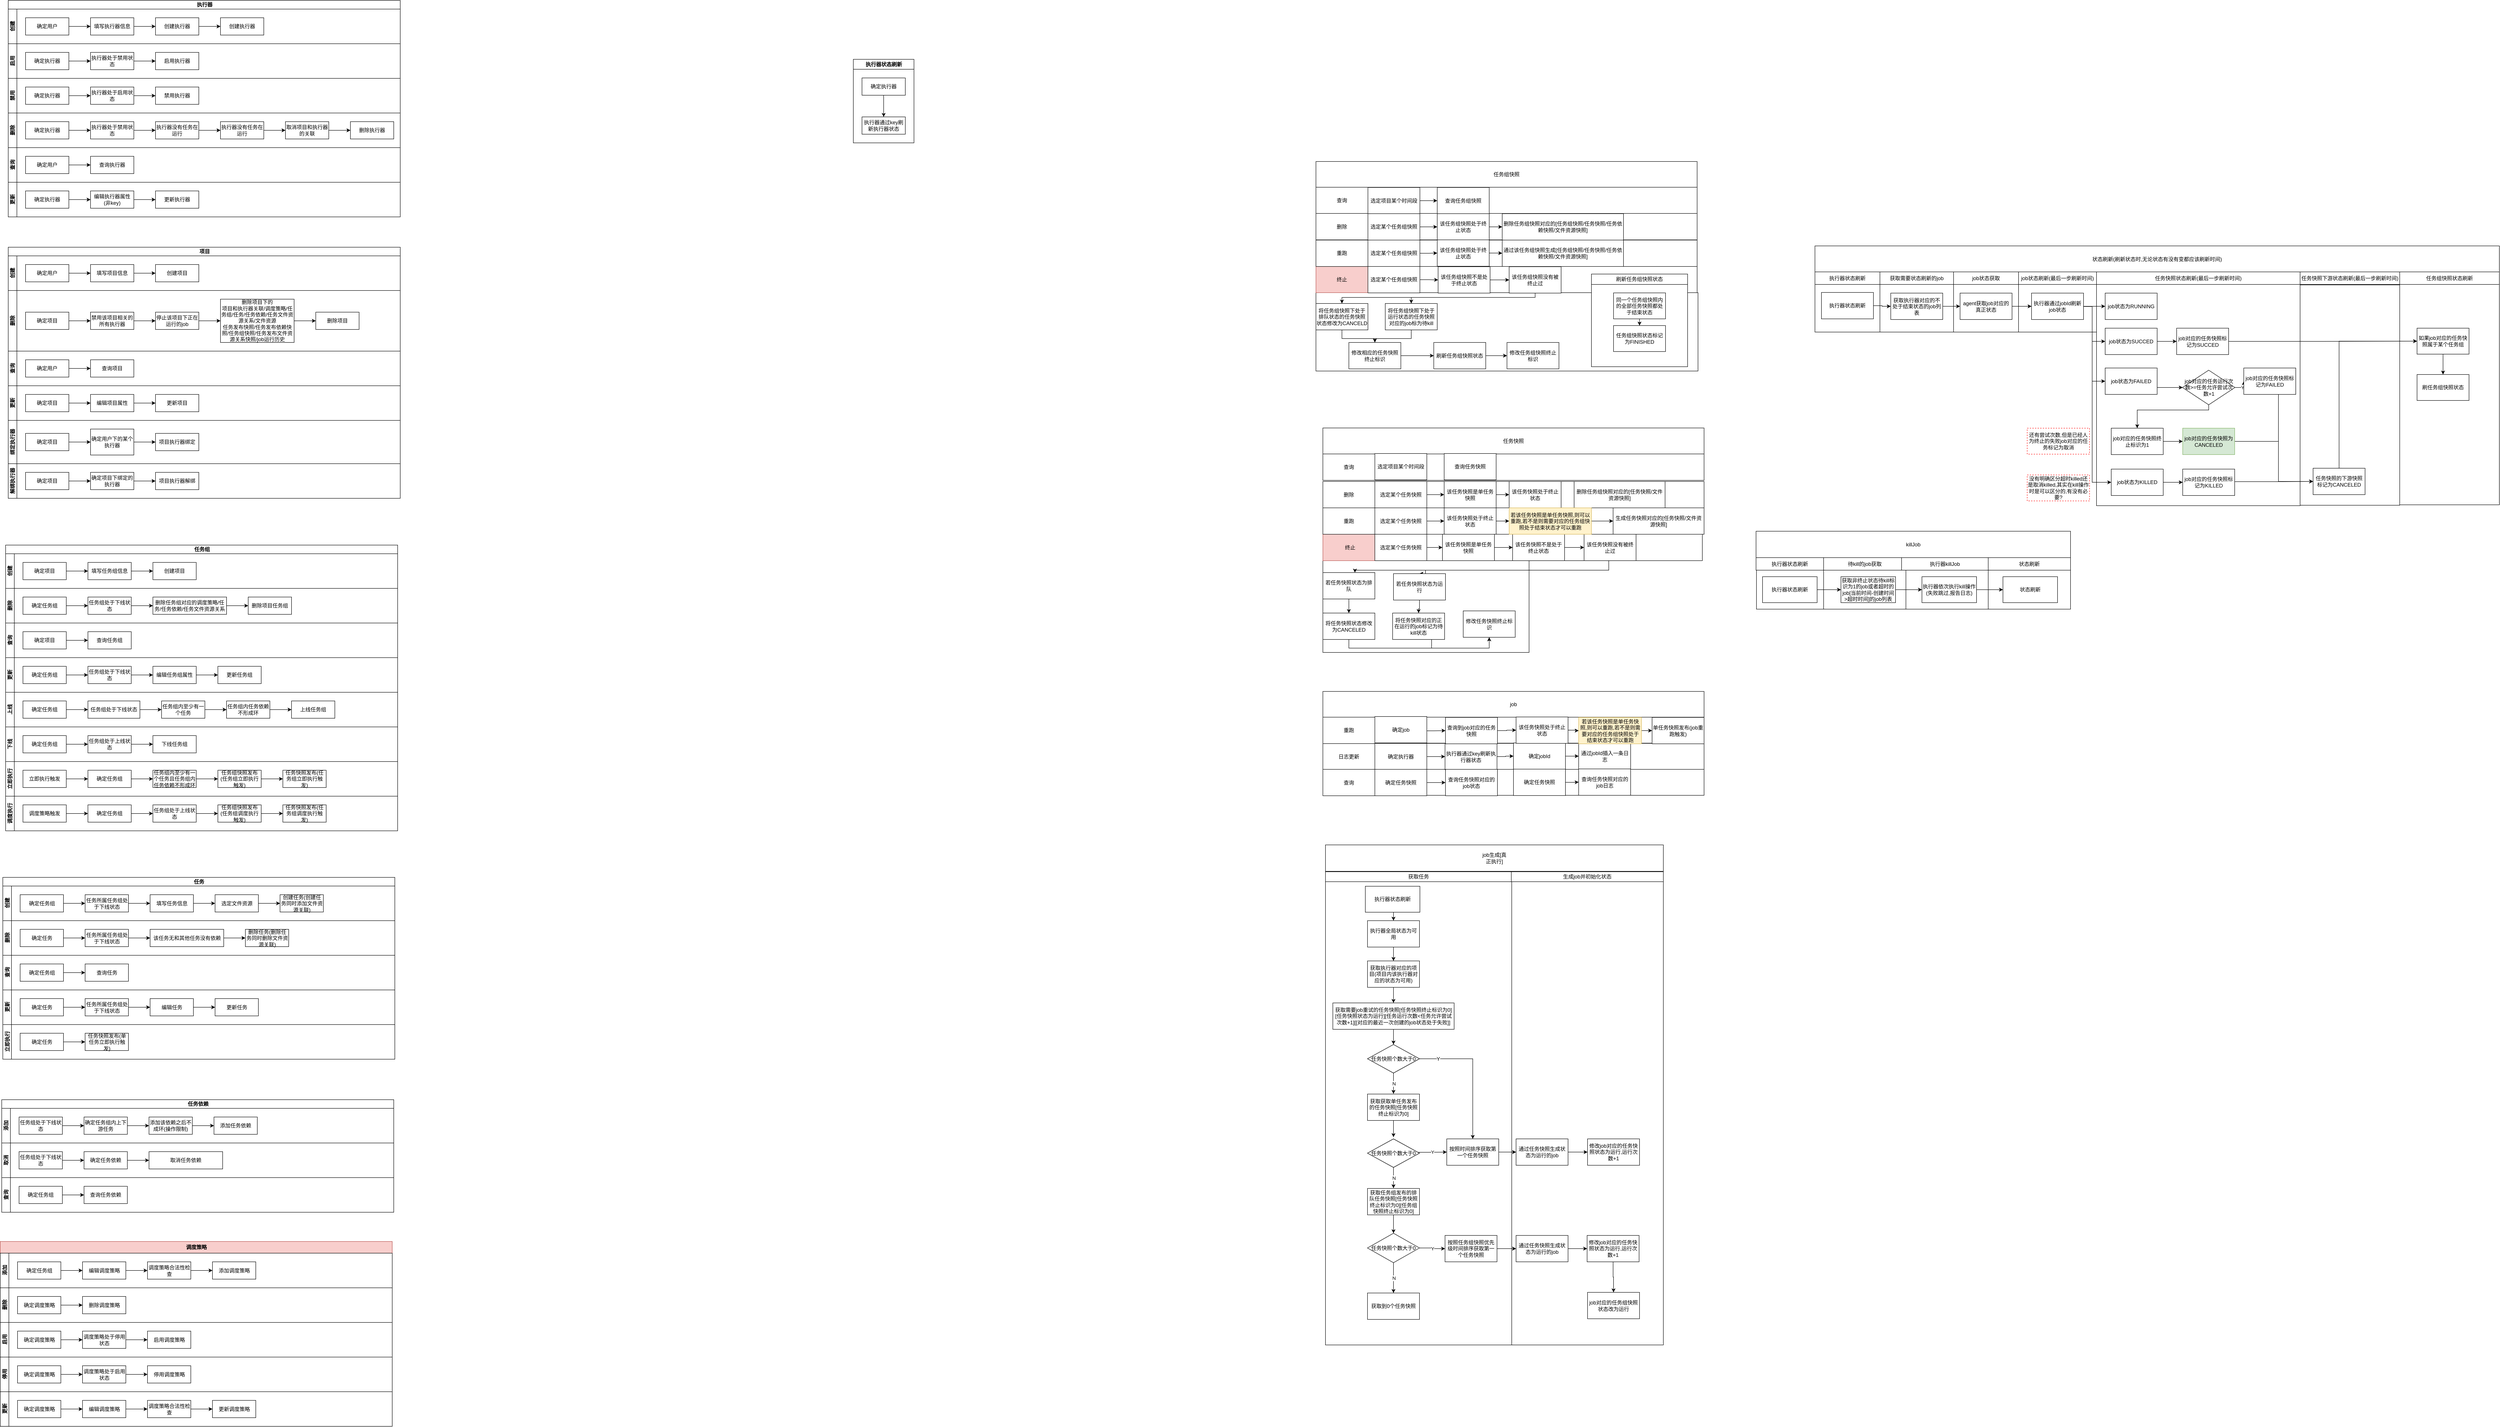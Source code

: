 <mxfile pages="1" version="11.2.8" type="github"><diagram id="QJy8FBquUg6471CI0mbo" name="Page-1"><mxGraphModel dx="3889" dy="1901" grid="1" gridSize="10" guides="1" tooltips="1" connect="1" arrows="1" fold="1" page="1" pageScale="1" pageWidth="827" pageHeight="1169" math="0" shadow="0"><root><mxCell id="0"/><mxCell id="1" parent="0"/><mxCell id="w-_zriWHn9Hh-GdeSmWD-13" value="" style="rounded=0;whiteSpace=wrap;html=1;strokeColor=#000000;fillColor=#FFFFFF;" parent="1" vertex="1"><mxGeometry x="2470" y="290" width="190" height="90" as="geometry"/></mxCell><mxCell id="w-_zriWHn9Hh-GdeSmWD-10" value="" style="rounded=0;whiteSpace=wrap;html=1;strokeColor=#000000;fillColor=#FFFFFF;" parent="1" vertex="1"><mxGeometry x="2280" y="290" width="190" height="90" as="geometry"/></mxCell><mxCell id="w-_zriWHn9Hh-GdeSmWD-5" value="" style="rounded=0;whiteSpace=wrap;html=1;strokeColor=#000000;fillColor=#FFFFFF;" parent="1" vertex="1"><mxGeometry x="2090" y="290" width="190" height="90" as="geometry"/></mxCell><mxCell id="w-_zriWHn9Hh-GdeSmWD-7" value="" style="rounded=0;whiteSpace=wrap;html=1;strokeColor=#000000;fillColor=#FFFFFF;" parent="1" vertex="1"><mxGeometry x="1935" y="290" width="155" height="90" as="geometry"/></mxCell><mxCell id="xDmJbw8TGyV0t1AZ2GoZ-87" value="" style="rounded=0;whiteSpace=wrap;html=1;" parent="1" vertex="1"><mxGeometry x="2070" y="-370" width="150" height="110" as="geometry"/></mxCell><mxCell id="0YfJbAxWY2kfpbJMo5Ti-363" value="" style="rounded=0;whiteSpace=wrap;html=1;" parent="1" vertex="1"><mxGeometry x="1038" y="-412" width="760" height="61" as="geometry"/></mxCell><mxCell id="xDmJbw8TGyV0t1AZ2GoZ-25" value="" style="rounded=0;whiteSpace=wrap;html=1;" parent="1" vertex="1"><mxGeometry x="918" y="-351" width="882" height="181" as="geometry"/></mxCell><mxCell id="xDmJbw8TGyV0t1AZ2GoZ-42" value="" style="rounded=0;whiteSpace=wrap;html=1;" parent="1" vertex="1"><mxGeometry x="1554" y="-370" width="222" height="190" as="geometry"/></mxCell><mxCell id="xDmJbw8TGyV0t1AZ2GoZ-8" value="" style="rounded=0;whiteSpace=wrap;html=1;" parent="1" vertex="1"><mxGeometry x="934" y="268" width="476" height="212" as="geometry"/></mxCell><mxCell id="xDmJbw8TGyV0t1AZ2GoZ-3" value="" style="rounded=0;whiteSpace=wrap;html=1;" parent="1" vertex="1"><mxGeometry x="1054" y="690" width="760" height="60" as="geometry"/></mxCell><mxCell id="xDmJbw8TGyV0t1AZ2GoZ-1" value="" style="rounded=0;whiteSpace=wrap;html=1;" parent="1" vertex="1"><mxGeometry x="1050" y="207" width="760" height="61" as="geometry"/></mxCell><mxCell id="V-AtM1k3PXx3-HZumMD--28" value="" style="rounded=0;whiteSpace=wrap;html=1;" parent="1" vertex="1"><mxGeometry x="3420" y="-371" width="230" height="510" as="geometry"/></mxCell><mxCell id="V-AtM1k3PXx3-HZumMD--58" value="" style="rounded=0;whiteSpace=wrap;html=1;" parent="1" vertex="1"><mxGeometry x="3190" y="-369" width="230" height="509" as="geometry"/></mxCell><mxCell id="V-AtM1k3PXx3-HZumMD--27" value="" style="rounded=0;whiteSpace=wrap;html=1;" parent="1" vertex="1"><mxGeometry x="2720" y="-370" width="470" height="511" as="geometry"/></mxCell><mxCell id="V-AtM1k3PXx3-HZumMD--23" value="" style="rounded=0;whiteSpace=wrap;html=1;" parent="1" vertex="1"><mxGeometry x="2540" y="-370" width="180" height="110" as="geometry"/></mxCell><mxCell id="V-AtM1k3PXx3-HZumMD--20" value="" style="rounded=0;whiteSpace=wrap;html=1;" parent="1" vertex="1"><mxGeometry x="2390" y="-370" width="150" height="110" as="geometry"/></mxCell><mxCell id="V-AtM1k3PXx3-HZumMD--17" value="" style="rounded=0;whiteSpace=wrap;html=1;" parent="1" vertex="1"><mxGeometry x="2220" y="-370" width="170" height="110" as="geometry"/></mxCell><mxCell id="V-AtM1k3PXx3-HZumMD--9" value="" style="rounded=0;whiteSpace=wrap;html=1;" parent="1" vertex="1"><mxGeometry x="1370" y="1009.5" width="350" height="1070" as="geometry"/></mxCell><mxCell id="0YfJbAxWY2kfpbJMo5Ti-564" value="" style="rounded=0;whiteSpace=wrap;html=1;" parent="1" vertex="1"><mxGeometry x="940" y="1009.5" width="430" height="1070" as="geometry"/></mxCell><mxCell id="0YfJbAxWY2kfpbJMo5Ti-45" style="edgeStyle=orthogonalEdgeStyle;rounded=0;orthogonalLoop=1;jettySize=auto;html=1;entryX=0;entryY=0.5;entryDx=0;entryDy=0;" parent="1" target="0YfJbAxWY2kfpbJMo5Ti-44" edge="1"><mxGeometry relative="1" as="geometry"><mxPoint x="366" y="-579" as="sourcePoint"/></mxGeometry></mxCell><mxCell id="0YfJbAxWY2kfpbJMo5Ti-75" style="edgeStyle=orthogonalEdgeStyle;rounded=0;orthogonalLoop=1;jettySize=auto;html=1;entryX=0;entryY=0.5;entryDx=0;entryDy=0;" parent="1" target="0YfJbAxWY2kfpbJMo5Ti-72" edge="1"><mxGeometry relative="1" as="geometry"><mxPoint x="226" y="-459" as="sourcePoint"/></mxGeometry></mxCell><mxCell id="0YfJbAxWY2kfpbJMo5Ti-74" style="edgeStyle=orthogonalEdgeStyle;rounded=0;orthogonalLoop=1;jettySize=auto;html=1;entryX=0;entryY=0.5;entryDx=0;entryDy=0;" parent="1" target="0YfJbAxWY2kfpbJMo5Ti-73" edge="1"><mxGeometry relative="1" as="geometry"><mxPoint x="366" y="-459" as="sourcePoint"/></mxGeometry></mxCell><mxCell id="0YfJbAxWY2kfpbJMo5Ti-86" style="edgeStyle=orthogonalEdgeStyle;rounded=0;orthogonalLoop=1;jettySize=auto;html=1;entryX=0;entryY=0.5;entryDx=0;entryDy=0;" parent="1" edge="1"><mxGeometry relative="1" as="geometry"><mxPoint x="246" y="-219" as="targetPoint"/></mxGeometry></mxCell><mxCell id="0YfJbAxWY2kfpbJMo5Ti-88" style="edgeStyle=orthogonalEdgeStyle;rounded=0;orthogonalLoop=1;jettySize=auto;html=1;entryX=0;entryY=0.5;entryDx=0;entryDy=0;" parent="1" edge="1"><mxGeometry relative="1" as="geometry"><mxPoint x="389" y="-219" as="targetPoint"/></mxGeometry></mxCell><mxCell id="0YfJbAxWY2kfpbJMo5Ti-140" style="edgeStyle=orthogonalEdgeStyle;rounded=0;orthogonalLoop=1;jettySize=auto;html=1;entryX=0;entryY=0.5;entryDx=0;entryDy=0;" parent="1" target="0YfJbAxWY2kfpbJMo5Ti-11" edge="1"><mxGeometry relative="1" as="geometry"><mxPoint x="226" y="-579" as="sourcePoint"/></mxGeometry></mxCell><mxCell id="0YfJbAxWY2kfpbJMo5Ti-188" style="edgeStyle=orthogonalEdgeStyle;rounded=0;orthogonalLoop=1;jettySize=auto;html=1;entryX=0;entryY=0.5;entryDx=0;entryDy=0;" parent="1" edge="1"><mxGeometry relative="1" as="geometry"><mxPoint x="473.5" y="839" as="sourcePoint"/></mxGeometry></mxCell><mxCell id="0YfJbAxWY2kfpbJMo5Ti-323" value="任务组快照" style="rounded=0;whiteSpace=wrap;html=1;" parent="1" vertex="1"><mxGeometry x="918" y="-654" width="880" height="60" as="geometry"/></mxCell><mxCell id="0YfJbAxWY2kfpbJMo5Ti-324" value="任务快照" style="rounded=0;whiteSpace=wrap;html=1;" parent="1" vertex="1"><mxGeometry x="934" y="-38.5" width="880" height="60" as="geometry"/></mxCell><mxCell id="0YfJbAxWY2kfpbJMo5Ti-353" value="查询" style="rounded=0;whiteSpace=wrap;html=1;" parent="1" vertex="1"><mxGeometry x="934" y="21.5" width="120" height="61" as="geometry"/></mxCell><mxCell id="0YfJbAxWY2kfpbJMo5Ti-354" value="" style="rounded=0;whiteSpace=wrap;html=1;" parent="1" vertex="1"><mxGeometry x="1054" y="21.5" width="760" height="61" as="geometry"/></mxCell><mxCell id="0YfJbAxWY2kfpbJMo5Ti-355" value="终止" style="rounded=0;whiteSpace=wrap;html=1;fillColor=#f8cecc;strokeColor=#b85450;" parent="1" vertex="1"><mxGeometry x="934" y="207" width="126" height="61" as="geometry"/></mxCell><mxCell id="0YfJbAxWY2kfpbJMo5Ti-357" value="删除" style="rounded=0;whiteSpace=wrap;html=1;" parent="1" vertex="1"><mxGeometry x="934" y="85" width="120" height="61" as="geometry"/></mxCell><mxCell id="0YfJbAxWY2kfpbJMo5Ti-358" value="" style="rounded=0;whiteSpace=wrap;html=1;" parent="1" vertex="1"><mxGeometry x="1054" y="85" width="760" height="61" as="geometry"/></mxCell><mxCell id="0YfJbAxWY2kfpbJMo5Ti-360" value="查询" style="rounded=0;whiteSpace=wrap;html=1;" parent="1" vertex="1"><mxGeometry x="918" y="-594.5" width="120" height="61" as="geometry"/></mxCell><mxCell id="0YfJbAxWY2kfpbJMo5Ti-361" value="" style="rounded=0;whiteSpace=wrap;html=1;" parent="1" vertex="1"><mxGeometry x="1038" y="-594.5" width="760" height="61" as="geometry"/></mxCell><mxCell id="0YfJbAxWY2kfpbJMo5Ti-362" value="终止" style="rounded=0;whiteSpace=wrap;html=1;fillColor=#f8cecc;strokeColor=#b85450;" parent="1" vertex="1"><mxGeometry x="918" y="-412" width="120" height="61" as="geometry"/></mxCell><mxCell id="0YfJbAxWY2kfpbJMo5Ti-364" value="删除" style="rounded=0;whiteSpace=wrap;html=1;" parent="1" vertex="1"><mxGeometry x="918" y="-534" width="120" height="61" as="geometry"/></mxCell><mxCell id="0YfJbAxWY2kfpbJMo5Ti-365" value="" style="rounded=0;whiteSpace=wrap;html=1;" parent="1" vertex="1"><mxGeometry x="1038" y="-534" width="760" height="61" as="geometry"/></mxCell><mxCell id="0YfJbAxWY2kfpbJMo5Ti-371" value="" style="edgeStyle=orthogonalEdgeStyle;rounded=0;orthogonalLoop=1;jettySize=auto;html=1;" parent="1" edge="1"><mxGeometry relative="1" as="geometry"><mxPoint x="330" y="970" as="sourcePoint"/></mxGeometry></mxCell><mxCell id="0YfJbAxWY2kfpbJMo5Ti-406" value="重跑" style="rounded=0;whiteSpace=wrap;html=1;" parent="1" vertex="1"><mxGeometry x="918" y="-472.5" width="120" height="61" as="geometry"/></mxCell><mxCell id="0YfJbAxWY2kfpbJMo5Ti-407" value="" style="rounded=0;whiteSpace=wrap;html=1;" parent="1" vertex="1"><mxGeometry x="1038" y="-472.5" width="760" height="61" as="geometry"/></mxCell><mxCell id="0YfJbAxWY2kfpbJMo5Ti-408" value="重跑" style="rounded=0;whiteSpace=wrap;html=1;" parent="1" vertex="1"><mxGeometry x="934" y="146" width="120" height="61" as="geometry"/></mxCell><mxCell id="0YfJbAxWY2kfpbJMo5Ti-409" value="" style="rounded=0;whiteSpace=wrap;html=1;" parent="1" vertex="1"><mxGeometry x="1054" y="146" width="760" height="61" as="geometry"/></mxCell><mxCell id="0YfJbAxWY2kfpbJMo5Ti-420" value="状态刷新(刷新状态时,无论状态有没有变都应该刷新时间)" style="rounded=0;whiteSpace=wrap;html=1;" parent="1" vertex="1"><mxGeometry x="2070" y="-459" width="1580" height="61" as="geometry"/></mxCell><mxCell id="0YfJbAxWY2kfpbJMo5Ti-422" value="job" style="rounded=0;whiteSpace=wrap;html=1;" parent="1" vertex="1"><mxGeometry x="934" y="570" width="880" height="60" as="geometry"/></mxCell><mxCell id="0YfJbAxWY2kfpbJMo5Ti-423" value="job生成[真&lt;br&gt;正执行]" style="rounded=0;whiteSpace=wrap;html=1;" parent="1" vertex="1"><mxGeometry x="940" y="924.5" width="780" height="61" as="geometry"/></mxCell><mxCell id="0YfJbAxWY2kfpbJMo5Ti-427" value="重跑" style="rounded=0;whiteSpace=wrap;html=1;" parent="1" vertex="1"><mxGeometry x="934" y="629.5" width="120" height="61" as="geometry"/></mxCell><mxCell id="0YfJbAxWY2kfpbJMo5Ti-429" value="日志更新" style="rounded=0;whiteSpace=wrap;html=1;" parent="1" vertex="1"><mxGeometry x="934" y="690.5" width="120" height="61" as="geometry"/></mxCell><mxCell id="0YfJbAxWY2kfpbJMo5Ti-433" value="查询" style="rounded=0;whiteSpace=wrap;html=1;" parent="1" vertex="1"><mxGeometry x="934" y="750" width="120" height="61" as="geometry"/></mxCell><mxCell id="0YfJbAxWY2kfpbJMo5Ti-475" style="edgeStyle=orthogonalEdgeStyle;rounded=0;orthogonalLoop=1;jettySize=auto;html=1;entryX=0;entryY=0.5;entryDx=0;entryDy=0;" parent="1" source="0YfJbAxWY2kfpbJMo5Ti-473" target="0YfJbAxWY2kfpbJMo5Ti-474" edge="1"><mxGeometry relative="1" as="geometry"/></mxCell><mxCell id="0YfJbAxWY2kfpbJMo5Ti-473" value="选定项目某个时间段" style="rounded=0;whiteSpace=wrap;html=1;" parent="1" vertex="1"><mxGeometry x="1038" y="-594" width="120" height="61" as="geometry"/></mxCell><mxCell id="0YfJbAxWY2kfpbJMo5Ti-474" value="查询任务组快照" style="rounded=0;whiteSpace=wrap;html=1;" parent="1" vertex="1"><mxGeometry x="1198" y="-594" width="120" height="61" as="geometry"/></mxCell><mxCell id="0YfJbAxWY2kfpbJMo5Ti-478" style="edgeStyle=orthogonalEdgeStyle;rounded=0;orthogonalLoop=1;jettySize=auto;html=1;entryX=0;entryY=0.5;entryDx=0;entryDy=0;" parent="1" source="0YfJbAxWY2kfpbJMo5Ti-476" target="0YfJbAxWY2kfpbJMo5Ti-477" edge="1"><mxGeometry relative="1" as="geometry"/></mxCell><mxCell id="0YfJbAxWY2kfpbJMo5Ti-476" value="选定某个任务组快照" style="rounded=0;whiteSpace=wrap;html=1;" parent="1" vertex="1"><mxGeometry x="1038" y="-411.5" width="120" height="61" as="geometry"/></mxCell><mxCell id="0YfJbAxWY2kfpbJMo5Ti-480" style="edgeStyle=orthogonalEdgeStyle;rounded=0;orthogonalLoop=1;jettySize=auto;html=1;entryX=0;entryY=0.5;entryDx=0;entryDy=0;" parent="1" source="0YfJbAxWY2kfpbJMo5Ti-477" target="0YfJbAxWY2kfpbJMo5Ti-479" edge="1"><mxGeometry relative="1" as="geometry"/></mxCell><mxCell id="0YfJbAxWY2kfpbJMo5Ti-477" value="&lt;span style=&quot;white-space: normal&quot;&gt;该任务组快照不是处于终止状态&lt;/span&gt;" style="rounded=0;whiteSpace=wrap;html=1;" parent="1" vertex="1"><mxGeometry x="1200" y="-411" width="120" height="61" as="geometry"/></mxCell><mxCell id="YAm2MCHicBzfRVdW9YsO-2" style="edgeStyle=orthogonalEdgeStyle;rounded=0;orthogonalLoop=1;jettySize=auto;html=1;entryX=0.5;entryY=0;entryDx=0;entryDy=0;" edge="1" parent="1" source="0YfJbAxWY2kfpbJMo5Ti-479" target="0YfJbAxWY2kfpbJMo5Ti-481"><mxGeometry relative="1" as="geometry"><Array as="points"><mxPoint x="1424" y="-340"/><mxPoint x="978" y="-340"/></Array></mxGeometry></mxCell><mxCell id="YAm2MCHicBzfRVdW9YsO-3" style="edgeStyle=orthogonalEdgeStyle;rounded=0;orthogonalLoop=1;jettySize=auto;html=1;" edge="1" parent="1" source="0YfJbAxWY2kfpbJMo5Ti-479" target="xDmJbw8TGyV0t1AZ2GoZ-36"><mxGeometry relative="1" as="geometry"><Array as="points"><mxPoint x="1424" y="-340"/><mxPoint x="1138" y="-340"/></Array></mxGeometry></mxCell><mxCell id="0YfJbAxWY2kfpbJMo5Ti-479" value="该任务组快照没有被终止过" style="rounded=0;whiteSpace=wrap;html=1;" parent="1" vertex="1"><mxGeometry x="1364" y="-411" width="120" height="61" as="geometry"/></mxCell><mxCell id="xDmJbw8TGyV0t1AZ2GoZ-44" style="edgeStyle=orthogonalEdgeStyle;rounded=0;orthogonalLoop=1;jettySize=auto;html=1;entryX=0.5;entryY=0;entryDx=0;entryDy=0;" parent="1" source="0YfJbAxWY2kfpbJMo5Ti-481" target="xDmJbw8TGyV0t1AZ2GoZ-26" edge="1"><mxGeometry relative="1" as="geometry"/></mxCell><mxCell id="0YfJbAxWY2kfpbJMo5Ti-481" value="将任务组快照下处于排队状态的任务快照状态修改为CANCELD" style="rounded=0;whiteSpace=wrap;html=1;" parent="1" vertex="1"><mxGeometry x="918" y="-326" width="120" height="61" as="geometry"/></mxCell><mxCell id="0YfJbAxWY2kfpbJMo5Ti-487" style="edgeStyle=orthogonalEdgeStyle;rounded=0;orthogonalLoop=1;jettySize=auto;html=1;entryX=0;entryY=0.5;entryDx=0;entryDy=0;" parent="1" source="0YfJbAxWY2kfpbJMo5Ti-485" target="0YfJbAxWY2kfpbJMo5Ti-486" edge="1"><mxGeometry relative="1" as="geometry"/></mxCell><mxCell id="0YfJbAxWY2kfpbJMo5Ti-485" value="选定某个任务组快照" style="rounded=0;whiteSpace=wrap;html=1;" parent="1" vertex="1"><mxGeometry x="1038" y="-533.5" width="120" height="61" as="geometry"/></mxCell><mxCell id="0YfJbAxWY2kfpbJMo5Ti-490" style="edgeStyle=orthogonalEdgeStyle;rounded=0;orthogonalLoop=1;jettySize=auto;html=1;entryX=0;entryY=0.5;entryDx=0;entryDy=0;" parent="1" source="0YfJbAxWY2kfpbJMo5Ti-486" target="0YfJbAxWY2kfpbJMo5Ti-488" edge="1"><mxGeometry relative="1" as="geometry"/></mxCell><mxCell id="0YfJbAxWY2kfpbJMo5Ti-486" value="该任务组快照处于终止状态" style="rounded=0;whiteSpace=wrap;html=1;" parent="1" vertex="1"><mxGeometry x="1198" y="-533.5" width="120" height="61" as="geometry"/></mxCell><mxCell id="0YfJbAxWY2kfpbJMo5Ti-488" value="删除任务组快照对应的[任务组快照/任务快照/任务依赖快照/文件资源快照]" style="rounded=0;whiteSpace=wrap;html=1;" parent="1" vertex="1"><mxGeometry x="1348" y="-533.5" width="280" height="61" as="geometry"/></mxCell><mxCell id="0YfJbAxWY2kfpbJMo5Ti-495" style="edgeStyle=orthogonalEdgeStyle;rounded=0;orthogonalLoop=1;jettySize=auto;html=1;entryX=0;entryY=0.5;entryDx=0;entryDy=0;" parent="1" source="0YfJbAxWY2kfpbJMo5Ti-492" target="0YfJbAxWY2kfpbJMo5Ti-493" edge="1"><mxGeometry relative="1" as="geometry"/></mxCell><mxCell id="0YfJbAxWY2kfpbJMo5Ti-492" value="选定某个任务组快照" style="rounded=0;whiteSpace=wrap;html=1;" parent="1" vertex="1"><mxGeometry x="1038" y="-472.5" width="120" height="61" as="geometry"/></mxCell><mxCell id="0YfJbAxWY2kfpbJMo5Ti-497" style="edgeStyle=orthogonalEdgeStyle;rounded=0;orthogonalLoop=1;jettySize=auto;html=1;entryX=0;entryY=0.5;entryDx=0;entryDy=0;" parent="1" source="0YfJbAxWY2kfpbJMo5Ti-493" target="0YfJbAxWY2kfpbJMo5Ti-496" edge="1"><mxGeometry relative="1" as="geometry"/></mxCell><mxCell id="0YfJbAxWY2kfpbJMo5Ti-493" value="该任务组快照处于终止状态" style="rounded=0;whiteSpace=wrap;html=1;" parent="1" vertex="1"><mxGeometry x="1198" y="-473" width="120" height="61" as="geometry"/></mxCell><mxCell id="0YfJbAxWY2kfpbJMo5Ti-496" value="通过该任务组快照生成[任务组快照/任务快照/任务依赖快照/文件资源快照]" style="rounded=0;whiteSpace=wrap;html=1;" parent="1" vertex="1"><mxGeometry x="1348" y="-472.5" width="280" height="61" as="geometry"/></mxCell><mxCell id="0YfJbAxWY2kfpbJMo5Ti-498" value="选定项目某个时间段" style="rounded=0;whiteSpace=wrap;html=1;" parent="1" vertex="1"><mxGeometry x="1054" y="20.5" width="120" height="61" as="geometry"/></mxCell><mxCell id="0YfJbAxWY2kfpbJMo5Ti-499" value="查询任务快照" style="rounded=0;whiteSpace=wrap;html=1;" parent="1" vertex="1"><mxGeometry x="1214" y="20.5" width="120" height="61" as="geometry"/></mxCell><mxCell id="0YfJbAxWY2kfpbJMo5Ti-506" style="edgeStyle=orthogonalEdgeStyle;rounded=0;orthogonalLoop=1;jettySize=auto;html=1;entryX=0;entryY=0.5;entryDx=0;entryDy=0;" parent="1" source="0YfJbAxWY2kfpbJMo5Ti-501" target="0YfJbAxWY2kfpbJMo5Ti-505" edge="1"><mxGeometry relative="1" as="geometry"/></mxCell><mxCell id="0YfJbAxWY2kfpbJMo5Ti-501" value="选定某个任务快照" style="rounded=0;whiteSpace=wrap;html=1;" parent="1" vertex="1"><mxGeometry x="1054" y="207" width="120" height="61" as="geometry"/></mxCell><mxCell id="0YfJbAxWY2kfpbJMo5Ti-508" style="edgeStyle=orthogonalEdgeStyle;rounded=0;orthogonalLoop=1;jettySize=auto;html=1;entryX=0;entryY=0.5;entryDx=0;entryDy=0;" parent="1" source="0YfJbAxWY2kfpbJMo5Ti-502" target="0YfJbAxWY2kfpbJMo5Ti-503" edge="1"><mxGeometry relative="1" as="geometry"/></mxCell><mxCell id="0YfJbAxWY2kfpbJMo5Ti-502" value="&lt;span style=&quot;white-space: normal&quot;&gt;该任务快照不是处于终止状态&lt;/span&gt;" style="rounded=0;whiteSpace=wrap;html=1;" parent="1" vertex="1"><mxGeometry x="1372" y="207" width="120" height="61" as="geometry"/></mxCell><mxCell id="8M06xICYR2HaknJNxaeO-18" style="edgeStyle=orthogonalEdgeStyle;rounded=0;orthogonalLoop=1;jettySize=auto;html=1;" parent="1" source="0YfJbAxWY2kfpbJMo5Ti-503" target="xDmJbw8TGyV0t1AZ2GoZ-11" edge="1"><mxGeometry relative="1" as="geometry"><Array as="points"><mxPoint x="1594" y="290"/><mxPoint x="1008" y="290"/></Array></mxGeometry></mxCell><mxCell id="8M06xICYR2HaknJNxaeO-19" style="edgeStyle=orthogonalEdgeStyle;rounded=0;orthogonalLoop=1;jettySize=auto;html=1;entryX=0.5;entryY=0;entryDx=0;entryDy=0;" parent="1" source="0YfJbAxWY2kfpbJMo5Ti-503" target="xDmJbw8TGyV0t1AZ2GoZ-21" edge="1"><mxGeometry relative="1" as="geometry"><Array as="points"><mxPoint x="1594" y="290"/><mxPoint x="1171" y="290"/></Array></mxGeometry></mxCell><mxCell id="0YfJbAxWY2kfpbJMo5Ti-503" value="该任务快照没有被终止过" style="rounded=0;whiteSpace=wrap;html=1;" parent="1" vertex="1"><mxGeometry x="1537" y="207" width="120" height="61" as="geometry"/></mxCell><mxCell id="0YfJbAxWY2kfpbJMo5Ti-507" style="edgeStyle=orthogonalEdgeStyle;rounded=0;orthogonalLoop=1;jettySize=auto;html=1;entryX=0;entryY=0.5;entryDx=0;entryDy=0;" parent="1" source="0YfJbAxWY2kfpbJMo5Ti-505" target="0YfJbAxWY2kfpbJMo5Ti-502" edge="1"><mxGeometry relative="1" as="geometry"/></mxCell><mxCell id="0YfJbAxWY2kfpbJMo5Ti-505" value="该任务快照是单任务快照" style="rounded=0;whiteSpace=wrap;html=1;" parent="1" vertex="1"><mxGeometry x="1210" y="207" width="120" height="61" as="geometry"/></mxCell><mxCell id="0YfJbAxWY2kfpbJMo5Ti-515" style="edgeStyle=orthogonalEdgeStyle;rounded=0;orthogonalLoop=1;jettySize=auto;html=1;entryX=0;entryY=0.5;entryDx=0;entryDy=0;" parent="1" source="0YfJbAxWY2kfpbJMo5Ti-510" target="0YfJbAxWY2kfpbJMo5Ti-514" edge="1"><mxGeometry relative="1" as="geometry"/></mxCell><mxCell id="0YfJbAxWY2kfpbJMo5Ti-510" value="选定某个任务快照" style="rounded=0;whiteSpace=wrap;html=1;" parent="1" vertex="1"><mxGeometry x="1054" y="85" width="120" height="61" as="geometry"/></mxCell><mxCell id="0YfJbAxWY2kfpbJMo5Ti-511" value="该任务快照处于终止状态" style="rounded=0;whiteSpace=wrap;html=1;" parent="1" vertex="1"><mxGeometry x="1364" y="85" width="120" height="61" as="geometry"/></mxCell><mxCell id="0YfJbAxWY2kfpbJMo5Ti-512" value="删除任务组快照对应的[任务快照/文件资源快照]" style="rounded=0;whiteSpace=wrap;html=1;" parent="1" vertex="1"><mxGeometry x="1514" y="85" width="210" height="61" as="geometry"/></mxCell><mxCell id="0YfJbAxWY2kfpbJMo5Ti-516" style="edgeStyle=orthogonalEdgeStyle;rounded=0;orthogonalLoop=1;jettySize=auto;html=1;entryX=0;entryY=0.5;entryDx=0;entryDy=0;" parent="1" source="0YfJbAxWY2kfpbJMo5Ti-514" target="0YfJbAxWY2kfpbJMo5Ti-511" edge="1"><mxGeometry relative="1" as="geometry"/></mxCell><mxCell id="0YfJbAxWY2kfpbJMo5Ti-514" value="该任务快照是单任务快照" style="rounded=0;whiteSpace=wrap;html=1;" parent="1" vertex="1"><mxGeometry x="1214" y="85" width="120" height="61" as="geometry"/></mxCell><mxCell id="0YfJbAxWY2kfpbJMo5Ti-562" style="edgeStyle=orthogonalEdgeStyle;rounded=0;orthogonalLoop=1;jettySize=auto;html=1;entryX=0;entryY=0.5;entryDx=0;entryDy=0;" parent="1" source="0YfJbAxWY2kfpbJMo5Ti-517" target="0YfJbAxWY2kfpbJMo5Ti-519" edge="1"><mxGeometry relative="1" as="geometry"/></mxCell><mxCell id="0YfJbAxWY2kfpbJMo5Ti-517" value="选定某个任务快照" style="rounded=0;whiteSpace=wrap;html=1;" parent="1" vertex="1"><mxGeometry x="1054" y="146" width="120" height="61" as="geometry"/></mxCell><mxCell id="0YfJbAxWY2kfpbJMo5Ti-563" style="edgeStyle=orthogonalEdgeStyle;rounded=0;orthogonalLoop=1;jettySize=auto;html=1;entryX=0;entryY=0.5;entryDx=0;entryDy=0;" parent="1" source="0YfJbAxWY2kfpbJMo5Ti-518" target="0YfJbAxWY2kfpbJMo5Ti-560" edge="1"><mxGeometry relative="1" as="geometry"/></mxCell><mxCell id="0YfJbAxWY2kfpbJMo5Ti-518" value="若该任务快照是单任务快照,则可以重跑,若不是则需要对应的任务组快照处于结束状态才可以重跑" style="rounded=0;whiteSpace=wrap;html=1;fillColor=#fff2cc;strokeColor=#d6b656;" parent="1" vertex="1"><mxGeometry x="1364" y="146" width="190" height="61" as="geometry"/></mxCell><mxCell id="0YfJbAxWY2kfpbJMo5Ti-561" style="edgeStyle=orthogonalEdgeStyle;rounded=0;orthogonalLoop=1;jettySize=auto;html=1;entryX=0;entryY=0.5;entryDx=0;entryDy=0;" parent="1" source="0YfJbAxWY2kfpbJMo5Ti-519" target="0YfJbAxWY2kfpbJMo5Ti-518" edge="1"><mxGeometry relative="1" as="geometry"/></mxCell><mxCell id="0YfJbAxWY2kfpbJMo5Ti-519" value="该任务快照处于终止状态" style="rounded=0;whiteSpace=wrap;html=1;" parent="1" vertex="1"><mxGeometry x="1214" y="146" width="120" height="61" as="geometry"/></mxCell><mxCell id="0YfJbAxWY2kfpbJMo5Ti-524" style="edgeStyle=orthogonalEdgeStyle;rounded=0;orthogonalLoop=1;jettySize=auto;html=1;entryX=0.5;entryY=0;entryDx=0;entryDy=0;" parent="1" source="0YfJbAxWY2kfpbJMo5Ti-520" target="0YfJbAxWY2kfpbJMo5Ti-522" edge="1"><mxGeometry relative="1" as="geometry"/></mxCell><mxCell id="0YfJbAxWY2kfpbJMo5Ti-520" value="执行器全局状态为可用" style="rounded=0;whiteSpace=wrap;html=1;" parent="1" vertex="1"><mxGeometry x="1037" y="1099.5" width="120" height="61" as="geometry"/></mxCell><mxCell id="0YfJbAxWY2kfpbJMo5Ti-523" style="edgeStyle=orthogonalEdgeStyle;rounded=0;orthogonalLoop=1;jettySize=auto;html=1;entryX=0.5;entryY=0;entryDx=0;entryDy=0;" parent="1" target="0YfJbAxWY2kfpbJMo5Ti-520" edge="1"><mxGeometry relative="1" as="geometry"><mxPoint x="1097" y="1079.5" as="sourcePoint"/></mxGeometry></mxCell><mxCell id="0YfJbAxWY2kfpbJMo5Ti-527" style="edgeStyle=orthogonalEdgeStyle;rounded=0;orthogonalLoop=1;jettySize=auto;html=1;entryX=0.5;entryY=0;entryDx=0;entryDy=0;" parent="1" source="0YfJbAxWY2kfpbJMo5Ti-522" target="0YfJbAxWY2kfpbJMo5Ti-526" edge="1"><mxGeometry relative="1" as="geometry"/></mxCell><mxCell id="0YfJbAxWY2kfpbJMo5Ti-522" value="获取执行器对应的项目(项目内该执行器对应的状态为可用)" style="rounded=0;whiteSpace=wrap;html=1;" parent="1" vertex="1"><mxGeometry x="1037" y="1192.5" width="120" height="61" as="geometry"/></mxCell><mxCell id="0YfJbAxWY2kfpbJMo5Ti-532" style="edgeStyle=orthogonalEdgeStyle;rounded=0;orthogonalLoop=1;jettySize=auto;html=1;entryX=0;entryY=0.5;entryDx=0;entryDy=0;" parent="1" source="0YfJbAxWY2kfpbJMo5Ti-526" target="0YfJbAxWY2kfpbJMo5Ti-529" edge="1"><mxGeometry relative="1" as="geometry"/></mxCell><mxCell id="0YfJbAxWY2kfpbJMo5Ti-526" value="获取需要job重试的任务快照[任务快照终止标识为0][任务快照状态为运行][任务运行次数&amp;lt;任务允许尝试次数+1][[对应的最近一次创建的job状态处于失败]]" style="rounded=0;whiteSpace=wrap;html=1;" parent="1" vertex="1"><mxGeometry x="957" y="1289.5" width="280" height="61" as="geometry"/></mxCell><mxCell id="0YfJbAxWY2kfpbJMo5Ti-534" value="N" style="edgeStyle=orthogonalEdgeStyle;rounded=0;orthogonalLoop=1;jettySize=auto;html=1;" parent="1" source="0YfJbAxWY2kfpbJMo5Ti-529" edge="1"><mxGeometry relative="1" as="geometry"><mxPoint x="1097" y="1499.5" as="targetPoint"/></mxGeometry></mxCell><mxCell id="0YfJbAxWY2kfpbJMo5Ti-577" style="edgeStyle=orthogonalEdgeStyle;rounded=0;orthogonalLoop=1;jettySize=auto;html=1;entryX=0.5;entryY=0;entryDx=0;entryDy=0;" parent="1" source="0YfJbAxWY2kfpbJMo5Ti-529" target="0YfJbAxWY2kfpbJMo5Ti-549" edge="1"><mxGeometry relative="1" as="geometry"/></mxCell><mxCell id="0YfJbAxWY2kfpbJMo5Ti-578" value="Y" style="text;html=1;resizable=0;points=[];align=center;verticalAlign=middle;labelBackgroundColor=#ffffff;" parent="0YfJbAxWY2kfpbJMo5Ti-577" vertex="1" connectable="0"><mxGeometry x="-0.721" relative="1" as="geometry"><mxPoint as="offset"/></mxGeometry></mxCell><mxCell id="0YfJbAxWY2kfpbJMo5Ti-529" value="任务快照个数大于0" style="rhombus;whiteSpace=wrap;html=1;direction=south;" parent="1" vertex="1"><mxGeometry x="1037" y="1385.5" width="120" height="66" as="geometry"/></mxCell><mxCell id="0YfJbAxWY2kfpbJMo5Ti-539" style="edgeStyle=orthogonalEdgeStyle;rounded=0;orthogonalLoop=1;jettySize=auto;html=1;" parent="1" source="0YfJbAxWY2kfpbJMo5Ti-535" edge="1"><mxGeometry relative="1" as="geometry"><mxPoint x="1097" y="1599.5" as="targetPoint"/></mxGeometry></mxCell><mxCell id="0YfJbAxWY2kfpbJMo5Ti-535" value="获取获取单任务发布的任务快照[任务快照终止标识为0]" style="rounded=0;whiteSpace=wrap;html=1;" parent="1" vertex="1"><mxGeometry x="1037" y="1500" width="120" height="61" as="geometry"/></mxCell><mxCell id="0YfJbAxWY2kfpbJMo5Ti-537" value="N" style="edgeStyle=orthogonalEdgeStyle;rounded=0;orthogonalLoop=1;jettySize=auto;html=1;" parent="1" source="0YfJbAxWY2kfpbJMo5Ti-538" edge="1"><mxGeometry relative="1" as="geometry"><mxPoint x="1097" y="1717.5" as="targetPoint"/></mxGeometry></mxCell><mxCell id="0YfJbAxWY2kfpbJMo5Ti-576" value="Y" style="edgeStyle=orthogonalEdgeStyle;rounded=0;orthogonalLoop=1;jettySize=auto;html=1;entryX=0;entryY=0.5;entryDx=0;entryDy=0;" parent="1" source="0YfJbAxWY2kfpbJMo5Ti-538" target="0YfJbAxWY2kfpbJMo5Ti-549" edge="1"><mxGeometry relative="1" as="geometry"><Array as="points"><mxPoint x="1180" y="1634.5"/><mxPoint x="1180" y="1634.5"/></Array></mxGeometry></mxCell><mxCell id="0YfJbAxWY2kfpbJMo5Ti-538" value="任务快照个数大于0" style="rhombus;whiteSpace=wrap;html=1;direction=south;" parent="1" vertex="1"><mxGeometry x="1037" y="1603.5" width="120" height="66" as="geometry"/></mxCell><mxCell id="0YfJbAxWY2kfpbJMo5Ti-544" style="edgeStyle=orthogonalEdgeStyle;rounded=0;orthogonalLoop=1;jettySize=auto;html=1;entryX=0;entryY=0.5;entryDx=0;entryDy=0;" parent="1" source="0YfJbAxWY2kfpbJMo5Ti-545" target="0YfJbAxWY2kfpbJMo5Ti-548" edge="1"><mxGeometry relative="1" as="geometry"><mxPoint x="1097" y="1817.5" as="targetPoint"/></mxGeometry></mxCell><mxCell id="0YfJbAxWY2kfpbJMo5Ti-545" value="&lt;span style=&quot;text-align: left&quot;&gt;获取任务组发布的排队任务快照&lt;/span&gt;[任务快照终止标识为0][任务组快照终止标识为0]" style="rounded=0;whiteSpace=wrap;html=1;" parent="1" vertex="1"><mxGeometry x="1037" y="1718" width="120" height="61" as="geometry"/></mxCell><mxCell id="0YfJbAxWY2kfpbJMo5Ti-547" value="N" style="edgeStyle=orthogonalEdgeStyle;rounded=0;orthogonalLoop=1;jettySize=auto;html=1;" parent="1" source="0YfJbAxWY2kfpbJMo5Ti-548" edge="1"><mxGeometry relative="1" as="geometry"><mxPoint x="1097" y="1959.5" as="targetPoint"/></mxGeometry></mxCell><mxCell id="0YfJbAxWY2kfpbJMo5Ti-584" value="Y" style="edgeStyle=orthogonalEdgeStyle;rounded=0;orthogonalLoop=1;jettySize=auto;html=1;entryX=0;entryY=0.5;entryDx=0;entryDy=0;" parent="1" source="0YfJbAxWY2kfpbJMo5Ti-548" target="0YfJbAxWY2kfpbJMo5Ti-581" edge="1"><mxGeometry relative="1" as="geometry"/></mxCell><mxCell id="0YfJbAxWY2kfpbJMo5Ti-548" value="任务快照个数大于0" style="rhombus;whiteSpace=wrap;html=1;direction=south;" parent="1" vertex="1"><mxGeometry x="1037" y="1821.5" width="120" height="68" as="geometry"/></mxCell><mxCell id="0YfJbAxWY2kfpbJMo5Ti-592" style="edgeStyle=orthogonalEdgeStyle;rounded=0;orthogonalLoop=1;jettySize=auto;html=1;entryX=0;entryY=0.5;entryDx=0;entryDy=0;" parent="1" source="0YfJbAxWY2kfpbJMo5Ti-549" target="0YfJbAxWY2kfpbJMo5Ti-591" edge="1"><mxGeometry relative="1" as="geometry"/></mxCell><mxCell id="0YfJbAxWY2kfpbJMo5Ti-549" value="按照时间排序获取第一个任务快照" style="rounded=0;whiteSpace=wrap;html=1;" parent="1" vertex="1"><mxGeometry x="1220" y="1603.5" width="120" height="61" as="geometry"/></mxCell><mxCell id="0YfJbAxWY2kfpbJMo5Ti-558" value="获取到0个任务快照" style="rounded=0;whiteSpace=wrap;html=1;" parent="1" vertex="1"><mxGeometry x="1037" y="1959.5" width="120" height="61" as="geometry"/></mxCell><mxCell id="0YfJbAxWY2kfpbJMo5Ti-560" value="生成任务快照对应的[任务快照/文件资源快照]" style="rounded=0;whiteSpace=wrap;html=1;" parent="1" vertex="1"><mxGeometry x="1604" y="146" width="210" height="61" as="geometry"/></mxCell><mxCell id="0YfJbAxWY2kfpbJMo5Ti-573" value="" style="rounded=0;whiteSpace=wrap;html=1;" parent="1" vertex="1"><mxGeometry x="1054" y="750" width="760" height="60" as="geometry"/></mxCell><mxCell id="0YfJbAxWY2kfpbJMo5Ti-575" value="" style="rounded=0;whiteSpace=wrap;html=1;" parent="1" vertex="1"><mxGeometry x="1054" y="629.5" width="760" height="60" as="geometry"/></mxCell><mxCell id="0YfJbAxWY2kfpbJMo5Ti-596" style="edgeStyle=orthogonalEdgeStyle;rounded=0;orthogonalLoop=1;jettySize=auto;html=1;entryX=0;entryY=0.5;entryDx=0;entryDy=0;" parent="1" source="0YfJbAxWY2kfpbJMo5Ti-580" target="0YfJbAxWY2kfpbJMo5Ti-595" edge="1"><mxGeometry relative="1" as="geometry"/></mxCell><mxCell id="0YfJbAxWY2kfpbJMo5Ti-580" value="通过任务快照生成状态为运行的job" style="rounded=0;whiteSpace=wrap;html=1;" parent="1" vertex="1"><mxGeometry x="1380" y="1826.5" width="120" height="61" as="geometry"/></mxCell><mxCell id="0YfJbAxWY2kfpbJMo5Ti-585" style="edgeStyle=orthogonalEdgeStyle;rounded=0;orthogonalLoop=1;jettySize=auto;html=1;entryX=0;entryY=0.5;entryDx=0;entryDy=0;" parent="1" source="0YfJbAxWY2kfpbJMo5Ti-581" target="0YfJbAxWY2kfpbJMo5Ti-580" edge="1"><mxGeometry relative="1" as="geometry"/></mxCell><mxCell id="0YfJbAxWY2kfpbJMo5Ti-581" value="按照任务组快照优先级时间排序获取第一个任务快照" style="rounded=0;whiteSpace=wrap;html=1;" parent="1" vertex="1"><mxGeometry x="1216" y="1826.5" width="120" height="61" as="geometry"/></mxCell><mxCell id="0YfJbAxWY2kfpbJMo5Ti-598" style="edgeStyle=orthogonalEdgeStyle;rounded=0;orthogonalLoop=1;jettySize=auto;html=1;entryX=0;entryY=0.5;entryDx=0;entryDy=0;" parent="1" source="0YfJbAxWY2kfpbJMo5Ti-591" target="0YfJbAxWY2kfpbJMo5Ti-597" edge="1"><mxGeometry relative="1" as="geometry"/></mxCell><mxCell id="0YfJbAxWY2kfpbJMo5Ti-591" value="通过任务快照生成状态为运行的job" style="rounded=0;whiteSpace=wrap;html=1;" parent="1" vertex="1"><mxGeometry x="1380" y="1603.5" width="120" height="61" as="geometry"/></mxCell><mxCell id="0YfJbAxWY2kfpbJMo5Ti-600" style="edgeStyle=orthogonalEdgeStyle;rounded=0;orthogonalLoop=1;jettySize=auto;html=1;entryX=0.5;entryY=0;entryDx=0;entryDy=0;" parent="1" source="0YfJbAxWY2kfpbJMo5Ti-595" target="0YfJbAxWY2kfpbJMo5Ti-599" edge="1"><mxGeometry relative="1" as="geometry"/></mxCell><mxCell id="0YfJbAxWY2kfpbJMo5Ti-595" value="修改job对应的任务快照状态为运行,运行次数+1" style="rounded=0;whiteSpace=wrap;html=1;" parent="1" vertex="1"><mxGeometry x="1544" y="1826.5" width="120" height="61" as="geometry"/></mxCell><mxCell id="0YfJbAxWY2kfpbJMo5Ti-597" value="修改job对应的任务快照状态为运行,运行次数+1" style="rounded=0;whiteSpace=wrap;html=1;" parent="1" vertex="1"><mxGeometry x="1545" y="1603.5" width="120" height="61" as="geometry"/></mxCell><mxCell id="0YfJbAxWY2kfpbJMo5Ti-599" value="job对应的任务组快照状态改为运行" style="rounded=0;whiteSpace=wrap;html=1;" parent="1" vertex="1"><mxGeometry x="1545" y="1958" width="120" height="61" as="geometry"/></mxCell><mxCell id="V-AtM1k3PXx3-HZumMD--3" value="获取需要状态刷新的job" style="rounded=0;whiteSpace=wrap;html=1;" parent="1" vertex="1"><mxGeometry x="2220" y="-399" width="170" height="29" as="geometry"/></mxCell><mxCell id="V-AtM1k3PXx3-HZumMD--4" value="job状态获取" style="rounded=0;whiteSpace=wrap;html=1;" parent="1" vertex="1"><mxGeometry x="2390" y="-399" width="150" height="29" as="geometry"/></mxCell><mxCell id="V-AtM1k3PXx3-HZumMD--5" value="job状态刷新(最后一步刷新时间)" style="rounded=0;whiteSpace=wrap;html=1;" parent="1" vertex="1"><mxGeometry x="2540" y="-399" width="180" height="29" as="geometry"/></mxCell><mxCell id="V-AtM1k3PXx3-HZumMD--6" value="任务快照状态刷新(最后一步刷新时间)" style="rounded=0;whiteSpace=wrap;html=1;" parent="1" vertex="1"><mxGeometry x="2720" y="-399" width="470" height="29" as="geometry"/></mxCell><mxCell id="V-AtM1k3PXx3-HZumMD--7" value="任务组快照状态刷新" style="rounded=0;whiteSpace=wrap;html=1;" parent="1" vertex="1"><mxGeometry x="3420" y="-399" width="230" height="29" as="geometry"/></mxCell><mxCell id="V-AtM1k3PXx3-HZumMD--8" value="获取任务" style="rounded=0;whiteSpace=wrap;html=1;" parent="1" vertex="1"><mxGeometry x="940" y="986.5" width="430" height="23" as="geometry"/></mxCell><mxCell id="V-AtM1k3PXx3-HZumMD--10" value="生成job并初始化状态" style="rounded=0;whiteSpace=wrap;html=1;" parent="1" vertex="1"><mxGeometry x="1369" y="986.5" width="351" height="23" as="geometry"/></mxCell><mxCell id="V-AtM1k3PXx3-HZumMD--19" style="edgeStyle=orthogonalEdgeStyle;rounded=0;orthogonalLoop=1;jettySize=auto;html=1;exitX=1;exitY=0.5;exitDx=0;exitDy=0;entryX=0;entryY=0.5;entryDx=0;entryDy=0;" parent="1" source="V-AtM1k3PXx3-HZumMD--14" target="V-AtM1k3PXx3-HZumMD--18" edge="1"><mxGeometry relative="1" as="geometry"/></mxCell><mxCell id="V-AtM1k3PXx3-HZumMD--14" value="获取执行器对应的不处于结束状态的job列表" style="rounded=0;whiteSpace=wrap;html=1;" parent="1" vertex="1"><mxGeometry x="2245" y="-350" width="120" height="61" as="geometry"/></mxCell><mxCell id="V-AtM1k3PXx3-HZumMD--89" style="edgeStyle=orthogonalEdgeStyle;rounded=0;orthogonalLoop=1;jettySize=auto;html=1;exitX=1;exitY=0.5;exitDx=0;exitDy=0;entryX=0;entryY=0.5;entryDx=0;entryDy=0;" parent="1" source="V-AtM1k3PXx3-HZumMD--18" target="V-AtM1k3PXx3-HZumMD--24" edge="1"><mxGeometry relative="1" as="geometry"/></mxCell><mxCell id="V-AtM1k3PXx3-HZumMD--18" value="agent获取job对应的真正状态" style="rounded=0;whiteSpace=wrap;html=1;" parent="1" vertex="1"><mxGeometry x="2405" y="-350" width="120" height="61" as="geometry"/></mxCell><mxCell id="V-AtM1k3PXx3-HZumMD--33" style="edgeStyle=orthogonalEdgeStyle;rounded=0;orthogonalLoop=1;jettySize=auto;html=1;exitX=1;exitY=0.5;exitDx=0;exitDy=0;entryX=0;entryY=0.5;entryDx=0;entryDy=0;" parent="1" source="V-AtM1k3PXx3-HZumMD--24" target="V-AtM1k3PXx3-HZumMD--32" edge="1"><mxGeometry relative="1" as="geometry"/></mxCell><mxCell id="V-AtM1k3PXx3-HZumMD--43" style="edgeStyle=orthogonalEdgeStyle;rounded=0;orthogonalLoop=1;jettySize=auto;html=1;exitX=1;exitY=0.75;exitDx=0;exitDy=0;entryX=0;entryY=0.5;entryDx=0;entryDy=0;" parent="1" source="V-AtM1k3PXx3-HZumMD--24" target="V-AtM1k3PXx3-HZumMD--38" edge="1"><mxGeometry relative="1" as="geometry"><Array as="points"><mxPoint x="2690" y="-319"/><mxPoint x="2710" y="-319"/><mxPoint x="2710" y="-238"/></Array></mxGeometry></mxCell><mxCell id="xDmJbw8TGyV0t1AZ2GoZ-71" style="edgeStyle=orthogonalEdgeStyle;rounded=0;orthogonalLoop=1;jettySize=auto;html=1;entryX=0;entryY=0.5;entryDx=0;entryDy=0;" parent="1" target="V-AtM1k3PXx3-HZumMD--51" edge="1"><mxGeometry relative="1" as="geometry"><Array as="points"><mxPoint x="2710" y="-319"/><mxPoint x="2710" y="87"/></Array><mxPoint x="2700" y="-319" as="sourcePoint"/></mxGeometry></mxCell><mxCell id="w-_zriWHn9Hh-GdeSmWD-18" style="edgeStyle=orthogonalEdgeStyle;rounded=0;orthogonalLoop=1;jettySize=auto;html=1;entryX=0;entryY=0.5;entryDx=0;entryDy=0;" parent="1" source="V-AtM1k3PXx3-HZumMD--24" target="V-AtM1k3PXx3-HZumMD--39" edge="1"><mxGeometry relative="1" as="geometry"><Array as="points"><mxPoint x="2710" y="-319"/><mxPoint x="2710" y="-146"/></Array></mxGeometry></mxCell><mxCell id="V-AtM1k3PXx3-HZumMD--24" value="执行器通过jobId刷新job状态" style="rounded=0;whiteSpace=wrap;html=1;" parent="1" vertex="1"><mxGeometry x="2570" y="-350" width="120" height="61" as="geometry"/></mxCell><mxCell id="V-AtM1k3PXx3-HZumMD--74" style="edgeStyle=orthogonalEdgeStyle;rounded=0;orthogonalLoop=1;jettySize=auto;html=1;entryX=0;entryY=0.5;entryDx=0;entryDy=0;" parent="1" source="V-AtM1k3PXx3-HZumMD--31" target="V-AtM1k3PXx3-HZumMD--70" edge="1"><mxGeometry relative="1" as="geometry"/></mxCell><mxCell id="V-AtM1k3PXx3-HZumMD--31" value="job对应的任务快照标记为SUCCED" style="rounded=0;whiteSpace=wrap;html=1;" parent="1" vertex="1"><mxGeometry x="2905" y="-269" width="120" height="61" as="geometry"/></mxCell><mxCell id="V-AtM1k3PXx3-HZumMD--32" value="job状态为RUNNING" style="rounded=0;whiteSpace=wrap;html=1;" parent="1" vertex="1"><mxGeometry x="2740" y="-350" width="120" height="61" as="geometry"/></mxCell><mxCell id="V-AtM1k3PXx3-HZumMD--40" style="edgeStyle=orthogonalEdgeStyle;rounded=0;orthogonalLoop=1;jettySize=auto;html=1;exitX=1;exitY=0.5;exitDx=0;exitDy=0;entryX=0;entryY=0.5;entryDx=0;entryDy=0;" parent="1" source="V-AtM1k3PXx3-HZumMD--38" target="V-AtM1k3PXx3-HZumMD--31" edge="1"><mxGeometry relative="1" as="geometry"/></mxCell><mxCell id="V-AtM1k3PXx3-HZumMD--38" value="job状态为SUCCED" style="rounded=0;whiteSpace=wrap;html=1;" parent="1" vertex="1"><mxGeometry x="2740" y="-269" width="120" height="61" as="geometry"/></mxCell><mxCell id="V-AtM1k3PXx3-HZumMD--47" style="edgeStyle=orthogonalEdgeStyle;rounded=0;orthogonalLoop=1;jettySize=auto;html=1;entryX=0;entryY=0.5;entryDx=0;entryDy=0;" parent="1" source="V-AtM1k3PXx3-HZumMD--39" edge="1"><mxGeometry relative="1" as="geometry"><mxPoint x="2919" y="-132" as="targetPoint"/><Array as="points"><mxPoint x="2880" y="-132"/><mxPoint x="2880" y="-132"/></Array></mxGeometry></mxCell><mxCell id="V-AtM1k3PXx3-HZumMD--39" value="job状态为FAILED" style="rounded=0;whiteSpace=wrap;html=1;" parent="1" vertex="1"><mxGeometry x="2740" y="-177" width="120" height="61" as="geometry"/></mxCell><mxCell id="V-AtM1k3PXx3-HZumMD--50" value="Y" style="edgeStyle=orthogonalEdgeStyle;rounded=0;orthogonalLoop=1;jettySize=auto;html=1;entryX=0;entryY=0.5;entryDx=0;entryDy=0;" parent="1" target="V-AtM1k3PXx3-HZumMD--42" edge="1"><mxGeometry relative="1" as="geometry"><mxPoint x="3039" y="-132" as="sourcePoint"/></mxGeometry></mxCell><mxCell id="xDmJbw8TGyV0t1AZ2GoZ-74" style="edgeStyle=orthogonalEdgeStyle;rounded=0;orthogonalLoop=1;jettySize=auto;html=1;entryX=0;entryY=0.5;entryDx=0;entryDy=0;" parent="1" source="V-AtM1k3PXx3-HZumMD--42" target="V-AtM1k3PXx3-HZumMD--65" edge="1"><mxGeometry relative="1" as="geometry"><Array as="points"><mxPoint x="3140" y="85"/></Array></mxGeometry></mxCell><mxCell id="V-AtM1k3PXx3-HZumMD--42" value="job对应的任务快照标记为FAILED" style="rounded=0;whiteSpace=wrap;html=1;" parent="1" vertex="1"><mxGeometry x="3060" y="-177" width="120" height="61" as="geometry"/></mxCell><mxCell id="V-AtM1k3PXx3-HZumMD--56" style="edgeStyle=orthogonalEdgeStyle;rounded=0;orthogonalLoop=1;jettySize=auto;html=1;entryX=0;entryY=0.5;entryDx=0;entryDy=0;" parent="1" source="V-AtM1k3PXx3-HZumMD--51" target="V-AtM1k3PXx3-HZumMD--54" edge="1"><mxGeometry relative="1" as="geometry"/></mxCell><mxCell id="V-AtM1k3PXx3-HZumMD--51" value="job状态为KILLED" style="rounded=0;whiteSpace=wrap;html=1;" parent="1" vertex="1"><mxGeometry x="2754" y="56.5" width="120" height="61" as="geometry"/></mxCell><mxCell id="V-AtM1k3PXx3-HZumMD--66" style="edgeStyle=orthogonalEdgeStyle;rounded=0;orthogonalLoop=1;jettySize=auto;html=1;entryX=0;entryY=0.5;entryDx=0;entryDy=0;" parent="1" source="V-AtM1k3PXx3-HZumMD--54" target="V-AtM1k3PXx3-HZumMD--65" edge="1"><mxGeometry relative="1" as="geometry"><Array as="points"><mxPoint x="3150" y="85.5"/><mxPoint x="3150" y="85.5"/></Array></mxGeometry></mxCell><mxCell id="V-AtM1k3PXx3-HZumMD--54" value="job对应的任务快照标记为KILLED" style="rounded=0;whiteSpace=wrap;html=1;" parent="1" vertex="1"><mxGeometry x="2919" y="56.5" width="120" height="61" as="geometry"/></mxCell><mxCell id="V-AtM1k3PXx3-HZumMD--57" value="任务快照下游状态刷新(最后一步刷新时间)" style="rounded=0;whiteSpace=wrap;html=1;" parent="1" vertex="1"><mxGeometry x="3190" y="-399" width="230" height="29" as="geometry"/></mxCell><mxCell id="w-_zriWHn9Hh-GdeSmWD-1" style="edgeStyle=orthogonalEdgeStyle;rounded=0;orthogonalLoop=1;jettySize=auto;html=1;entryX=0;entryY=0.5;entryDx=0;entryDy=0;" parent="1" source="V-AtM1k3PXx3-HZumMD--65" target="V-AtM1k3PXx3-HZumMD--70" edge="1"><mxGeometry relative="1" as="geometry"><Array as="points"><mxPoint x="3280" y="-239"/></Array></mxGeometry></mxCell><mxCell id="V-AtM1k3PXx3-HZumMD--65" value="任务快照的下游快照标记为CANCELED" style="rounded=0;whiteSpace=wrap;html=1;" parent="1" vertex="1"><mxGeometry x="3220" y="54.5" width="120" height="61" as="geometry"/></mxCell><mxCell id="V-AtM1k3PXx3-HZumMD--85" style="edgeStyle=orthogonalEdgeStyle;rounded=0;orthogonalLoop=1;jettySize=auto;html=1;entryX=0.5;entryY=0;entryDx=0;entryDy=0;" parent="1" source="V-AtM1k3PXx3-HZumMD--70" target="V-AtM1k3PXx3-HZumMD--80" edge="1"><mxGeometry relative="1" as="geometry"/></mxCell><mxCell id="V-AtM1k3PXx3-HZumMD--70" value="如果job对应的任务快照属于某个任务组" style="rounded=0;whiteSpace=wrap;html=1;" parent="1" vertex="1"><mxGeometry x="3460" y="-269" width="120" height="60" as="geometry"/></mxCell><mxCell id="V-AtM1k3PXx3-HZumMD--80" value="刷任务组快照状态" style="rounded=0;whiteSpace=wrap;html=1;" parent="1" vertex="1"><mxGeometry x="3460" y="-162" width="120" height="60" as="geometry"/></mxCell><mxCell id="V-AtM1k3PXx3-HZumMD--92" style="edgeStyle=orthogonalEdgeStyle;rounded=0;orthogonalLoop=1;jettySize=auto;html=1;entryX=0;entryY=0.5;entryDx=0;entryDy=0;" parent="1" source="V-AtM1k3PXx3-HZumMD--93" target="V-AtM1k3PXx3-HZumMD--94" edge="1"><mxGeometry relative="1" as="geometry"/></mxCell><mxCell id="V-AtM1k3PXx3-HZumMD--93" value="确定执行器" style="rounded=0;whiteSpace=wrap;html=1;" parent="1" vertex="1"><mxGeometry x="1054" y="690" width="120" height="61" as="geometry"/></mxCell><mxCell id="xDmJbw8TGyV0t1AZ2GoZ-2" style="edgeStyle=orthogonalEdgeStyle;rounded=0;orthogonalLoop=1;jettySize=auto;html=1;entryX=0;entryY=0.5;entryDx=0;entryDy=0;" parent="1" source="V-AtM1k3PXx3-HZumMD--94" target="V-AtM1k3PXx3-HZumMD--97" edge="1"><mxGeometry relative="1" as="geometry"/></mxCell><mxCell id="V-AtM1k3PXx3-HZumMD--94" value="执行器通过key刷新执行器状态" style="rounded=0;whiteSpace=wrap;html=1;" parent="1" vertex="1"><mxGeometry x="1216" y="690" width="120" height="61" as="geometry"/></mxCell><mxCell id="V-AtM1k3PXx3-HZumMD--100" style="edgeStyle=orthogonalEdgeStyle;rounded=0;orthogonalLoop=1;jettySize=auto;html=1;exitX=1;exitY=0.5;exitDx=0;exitDy=0;entryX=0;entryY=0.5;entryDx=0;entryDy=0;" parent="1" source="V-AtM1k3PXx3-HZumMD--97" target="V-AtM1k3PXx3-HZumMD--98" edge="1"><mxGeometry relative="1" as="geometry"/></mxCell><mxCell id="V-AtM1k3PXx3-HZumMD--97" value="确定jobId" style="rounded=0;whiteSpace=wrap;html=1;" parent="1" vertex="1"><mxGeometry x="1374" y="689" width="120" height="61" as="geometry"/></mxCell><mxCell id="V-AtM1k3PXx3-HZumMD--98" value="通过jobId插入一条日志" style="rounded=0;whiteSpace=wrap;html=1;" parent="1" vertex="1"><mxGeometry x="1524.5" y="689" width="120" height="61" as="geometry"/></mxCell><mxCell id="xDmJbw8TGyV0t1AZ2GoZ-33" style="edgeStyle=orthogonalEdgeStyle;rounded=0;orthogonalLoop=1;jettySize=auto;html=1;entryX=0.5;entryY=1;entryDx=0;entryDy=0;" parent="1" source="xDmJbw8TGyV0t1AZ2GoZ-10" target="xDmJbw8TGyV0t1AZ2GoZ-29" edge="1"><mxGeometry relative="1" as="geometry"><Array as="points"><mxPoint x="994" y="470"/><mxPoint x="1318" y="470"/></Array></mxGeometry></mxCell><mxCell id="xDmJbw8TGyV0t1AZ2GoZ-10" value="将任务快照状态修改为CANCELED" style="rounded=0;whiteSpace=wrap;html=1;" parent="1" vertex="1"><mxGeometry x="934" y="389" width="120" height="61" as="geometry"/></mxCell><mxCell id="xDmJbw8TGyV0t1AZ2GoZ-13" style="edgeStyle=orthogonalEdgeStyle;rounded=0;orthogonalLoop=1;jettySize=auto;html=1;entryX=0.5;entryY=0;entryDx=0;entryDy=0;" parent="1" source="xDmJbw8TGyV0t1AZ2GoZ-11" target="xDmJbw8TGyV0t1AZ2GoZ-10" edge="1"><mxGeometry relative="1" as="geometry"/></mxCell><mxCell id="xDmJbw8TGyV0t1AZ2GoZ-11" value="若任务快照状态为排队" style="rounded=0;whiteSpace=wrap;html=1;" parent="1" vertex="1"><mxGeometry x="934" y="295.5" width="120" height="61" as="geometry"/></mxCell><mxCell id="xDmJbw8TGyV0t1AZ2GoZ-24" style="edgeStyle=orthogonalEdgeStyle;rounded=0;orthogonalLoop=1;jettySize=auto;html=1;entryX=0.5;entryY=0;entryDx=0;entryDy=0;" parent="1" source="xDmJbw8TGyV0t1AZ2GoZ-21" target="xDmJbw8TGyV0t1AZ2GoZ-23" edge="1"><mxGeometry relative="1" as="geometry"/></mxCell><mxCell id="xDmJbw8TGyV0t1AZ2GoZ-21" value="若任务快照状态为运行" style="rounded=0;whiteSpace=wrap;html=1;" parent="1" vertex="1"><mxGeometry x="1097" y="298" width="120" height="61" as="geometry"/></mxCell><mxCell id="xDmJbw8TGyV0t1AZ2GoZ-35" style="edgeStyle=orthogonalEdgeStyle;rounded=0;orthogonalLoop=1;jettySize=auto;html=1;exitX=0.75;exitY=1;exitDx=0;exitDy=0;entryX=0.5;entryY=1;entryDx=0;entryDy=0;" parent="1" source="xDmJbw8TGyV0t1AZ2GoZ-23" target="xDmJbw8TGyV0t1AZ2GoZ-29" edge="1"><mxGeometry relative="1" as="geometry"><Array as="points"><mxPoint x="1185" y="470"/><mxPoint x="1318" y="470"/></Array></mxGeometry></mxCell><mxCell id="xDmJbw8TGyV0t1AZ2GoZ-23" value="将任务快照对应的正在运行的job标记为待kill状态" style="rounded=0;whiteSpace=wrap;html=1;" parent="1" vertex="1"><mxGeometry x="1095" y="389" width="120" height="61" as="geometry"/></mxCell><mxCell id="xDmJbw8TGyV0t1AZ2GoZ-48" style="edgeStyle=orthogonalEdgeStyle;rounded=0;orthogonalLoop=1;jettySize=auto;html=1;entryX=0;entryY=0.5;entryDx=0;entryDy=0;" parent="1" source="xDmJbw8TGyV0t1AZ2GoZ-26" target="xDmJbw8TGyV0t1AZ2GoZ-47" edge="1"><mxGeometry relative="1" as="geometry"/></mxCell><mxCell id="xDmJbw8TGyV0t1AZ2GoZ-26" value="修改相应的任务快照终止标识" style="rounded=0;whiteSpace=wrap;html=1;" parent="1" vertex="1"><mxGeometry x="994" y="-236" width="120" height="61" as="geometry"/></mxCell><mxCell id="xDmJbw8TGyV0t1AZ2GoZ-29" value="修改任务快照终止标识" style="rounded=0;whiteSpace=wrap;html=1;" parent="1" vertex="1"><mxGeometry x="1258" y="384" width="120" height="61" as="geometry"/></mxCell><mxCell id="xDmJbw8TGyV0t1AZ2GoZ-45" style="edgeStyle=orthogonalEdgeStyle;rounded=0;orthogonalLoop=1;jettySize=auto;html=1;entryX=0.5;entryY=0;entryDx=0;entryDy=0;" parent="1" source="xDmJbw8TGyV0t1AZ2GoZ-36" target="xDmJbw8TGyV0t1AZ2GoZ-26" edge="1"><mxGeometry relative="1" as="geometry"><Array as="points"><mxPoint x="1138" y="-245"/><mxPoint x="1054" y="-245"/></Array></mxGeometry></mxCell><mxCell id="xDmJbw8TGyV0t1AZ2GoZ-36" value="将任务组快照下处于运行状态的任务快照对应的job标为待kill" style="rounded=0;whiteSpace=wrap;html=1;" parent="1" vertex="1"><mxGeometry x="1078" y="-326" width="120" height="61" as="geometry"/></mxCell><mxCell id="xDmJbw8TGyV0t1AZ2GoZ-38" style="edgeStyle=orthogonalEdgeStyle;rounded=0;orthogonalLoop=1;jettySize=auto;html=1;entryX=0.5;entryY=0;entryDx=0;entryDy=0;" parent="1" source="xDmJbw8TGyV0t1AZ2GoZ-39" target="xDmJbw8TGyV0t1AZ2GoZ-40" edge="1"><mxGeometry relative="1" as="geometry"/></mxCell><mxCell id="xDmJbw8TGyV0t1AZ2GoZ-39" value="同一个任务组快照内的全部任务快照都处于结束状态" style="rounded=0;whiteSpace=wrap;html=1;" parent="1" vertex="1"><mxGeometry x="1605" y="-350.5" width="120" height="60" as="geometry"/></mxCell><mxCell id="xDmJbw8TGyV0t1AZ2GoZ-40" value="任务组快照状态标记为FINISHED" style="rounded=0;whiteSpace=wrap;html=1;" parent="1" vertex="1"><mxGeometry x="1605" y="-275" width="120" height="60" as="geometry"/></mxCell><mxCell id="xDmJbw8TGyV0t1AZ2GoZ-41" value="刷新任务组快照状态" style="rounded=0;whiteSpace=wrap;html=1;" parent="1" vertex="1"><mxGeometry x="1554" y="-394" width="222" height="24" as="geometry"/></mxCell><mxCell id="xDmJbw8TGyV0t1AZ2GoZ-50" style="edgeStyle=orthogonalEdgeStyle;rounded=0;orthogonalLoop=1;jettySize=auto;html=1;entryX=0;entryY=0.5;entryDx=0;entryDy=0;" parent="1" source="xDmJbw8TGyV0t1AZ2GoZ-47" target="xDmJbw8TGyV0t1AZ2GoZ-49" edge="1"><mxGeometry relative="1" as="geometry"/></mxCell><mxCell id="xDmJbw8TGyV0t1AZ2GoZ-47" value="刷新任务组快照状态" style="rounded=0;whiteSpace=wrap;html=1;" parent="1" vertex="1"><mxGeometry x="1190" y="-236" width="120" height="61" as="geometry"/></mxCell><mxCell id="xDmJbw8TGyV0t1AZ2GoZ-49" value="修改任务组快照终止标识" style="rounded=0;whiteSpace=wrap;html=1;" parent="1" vertex="1"><mxGeometry x="1359" y="-236" width="120" height="61" as="geometry"/></mxCell><mxCell id="xDmJbw8TGyV0t1AZ2GoZ-53" style="edgeStyle=orthogonalEdgeStyle;rounded=0;orthogonalLoop=1;jettySize=auto;html=1;entryX=0;entryY=0.5;entryDx=0;entryDy=0;" parent="1" source="xDmJbw8TGyV0t1AZ2GoZ-51" target="xDmJbw8TGyV0t1AZ2GoZ-52" edge="1"><mxGeometry relative="1" as="geometry"><Array as="points"><mxPoint x="1190" y="661"/><mxPoint x="1190" y="661"/></Array></mxGeometry></mxCell><mxCell id="xDmJbw8TGyV0t1AZ2GoZ-51" value="确定job" style="rounded=0;whiteSpace=wrap;html=1;" parent="1" vertex="1"><mxGeometry x="1054" y="628" width="120" height="61" as="geometry"/></mxCell><mxCell id="xDmJbw8TGyV0t1AZ2GoZ-55" style="edgeStyle=orthogonalEdgeStyle;rounded=0;orthogonalLoop=1;jettySize=auto;html=1;entryX=0;entryY=0.5;entryDx=0;entryDy=0;" parent="1" source="xDmJbw8TGyV0t1AZ2GoZ-52" target="xDmJbw8TGyV0t1AZ2GoZ-54" edge="1"><mxGeometry relative="1" as="geometry"/></mxCell><mxCell id="xDmJbw8TGyV0t1AZ2GoZ-52" value="查询到job对应的任务快照" style="rounded=0;whiteSpace=wrap;html=1;" parent="1" vertex="1"><mxGeometry x="1217" y="630" width="120" height="61" as="geometry"/></mxCell><mxCell id="8M06xICYR2HaknJNxaeO-15" style="edgeStyle=orthogonalEdgeStyle;rounded=0;orthogonalLoop=1;jettySize=auto;html=1;entryX=0;entryY=0.5;entryDx=0;entryDy=0;" parent="1" source="xDmJbw8TGyV0t1AZ2GoZ-54" target="8M06xICYR2HaknJNxaeO-14" edge="1"><mxGeometry relative="1" as="geometry"/></mxCell><mxCell id="xDmJbw8TGyV0t1AZ2GoZ-54" value="该任务快照处于终止状态" style="rounded=0;whiteSpace=wrap;html=1;" parent="1" vertex="1"><mxGeometry x="1380" y="629" width="120" height="61" as="geometry"/></mxCell><mxCell id="xDmJbw8TGyV0t1AZ2GoZ-56" value="单任务快照发布(job重跑触发)" style="rounded=0;whiteSpace=wrap;html=1;" parent="1" vertex="1"><mxGeometry x="1694" y="630" width="120" height="61" as="geometry"/></mxCell><mxCell id="xDmJbw8TGyV0t1AZ2GoZ-60" style="edgeStyle=orthogonalEdgeStyle;rounded=0;orthogonalLoop=1;jettySize=auto;html=1;entryX=0;entryY=0.5;entryDx=0;entryDy=0;" parent="1" source="xDmJbw8TGyV0t1AZ2GoZ-58" target="xDmJbw8TGyV0t1AZ2GoZ-59" edge="1"><mxGeometry relative="1" as="geometry"/></mxCell><mxCell id="xDmJbw8TGyV0t1AZ2GoZ-58" value="确定任务快照" style="rounded=0;whiteSpace=wrap;html=1;" parent="1" vertex="1"><mxGeometry x="1054" y="750" width="120" height="61" as="geometry"/></mxCell><mxCell id="xDmJbw8TGyV0t1AZ2GoZ-59" value="查询任务快照对应的job状态" style="rounded=0;whiteSpace=wrap;html=1;" parent="1" vertex="1"><mxGeometry x="1217" y="750" width="120" height="61" as="geometry"/></mxCell><mxCell id="xDmJbw8TGyV0t1AZ2GoZ-63" style="edgeStyle=orthogonalEdgeStyle;rounded=0;orthogonalLoop=1;jettySize=auto;html=1;entryX=0;entryY=0.5;entryDx=0;entryDy=0;" parent="1" source="xDmJbw8TGyV0t1AZ2GoZ-61" target="xDmJbw8TGyV0t1AZ2GoZ-62" edge="1"><mxGeometry relative="1" as="geometry"/></mxCell><mxCell id="xDmJbw8TGyV0t1AZ2GoZ-61" value="确定任务快照" style="rounded=0;whiteSpace=wrap;html=1;" parent="1" vertex="1"><mxGeometry x="1374" y="749.5" width="120" height="61" as="geometry"/></mxCell><mxCell id="xDmJbw8TGyV0t1AZ2GoZ-62" value="查询任务快照对应的job日志" style="rounded=0;whiteSpace=wrap;html=1;" parent="1" vertex="1"><mxGeometry x="1524.5" y="749" width="120" height="61" as="geometry"/></mxCell><mxCell id="xDmJbw8TGyV0t1AZ2GoZ-70" style="edgeStyle=orthogonalEdgeStyle;rounded=0;orthogonalLoop=1;jettySize=auto;html=1;entryX=0.5;entryY=0;entryDx=0;entryDy=0;" parent="1" source="xDmJbw8TGyV0t1AZ2GoZ-67" target="xDmJbw8TGyV0t1AZ2GoZ-68" edge="1"><mxGeometry relative="1" as="geometry"><Array as="points"><mxPoint x="2979" y="-80"/><mxPoint x="2814" y="-80"/></Array></mxGeometry></mxCell><mxCell id="xDmJbw8TGyV0t1AZ2GoZ-67" value="&lt;span style=&quot;white-space: normal&quot;&gt;job对应的任务运行次数&amp;gt;=任务允许尝试次数+1&lt;/span&gt;" style="rhombus;whiteSpace=wrap;html=1;" parent="1" vertex="1"><mxGeometry x="2918.5" y="-172" width="121" height="80" as="geometry"/></mxCell><mxCell id="xDmJbw8TGyV0t1AZ2GoZ-73" style="edgeStyle=orthogonalEdgeStyle;rounded=0;orthogonalLoop=1;jettySize=auto;html=1;entryX=0;entryY=0.5;entryDx=0;entryDy=0;" parent="1" source="xDmJbw8TGyV0t1AZ2GoZ-68" target="xDmJbw8TGyV0t1AZ2GoZ-72" edge="1"><mxGeometry relative="1" as="geometry"/></mxCell><mxCell id="xDmJbw8TGyV0t1AZ2GoZ-68" value="job对应的任务快照终止标识为1" style="rounded=0;whiteSpace=wrap;html=1;" parent="1" vertex="1"><mxGeometry x="2754" y="-38" width="120" height="61" as="geometry"/></mxCell><mxCell id="xDmJbw8TGyV0t1AZ2GoZ-75" style="edgeStyle=orthogonalEdgeStyle;rounded=0;orthogonalLoop=1;jettySize=auto;html=1;entryX=0;entryY=0.5;entryDx=0;entryDy=0;" parent="1" source="xDmJbw8TGyV0t1AZ2GoZ-72" target="V-AtM1k3PXx3-HZumMD--65" edge="1"><mxGeometry relative="1" as="geometry"><Array as="points"><mxPoint x="3140" y="-7"/><mxPoint x="3140" y="85"/></Array></mxGeometry></mxCell><mxCell id="xDmJbw8TGyV0t1AZ2GoZ-72" value="job对应的任务快照为CANCELED" style="rounded=0;whiteSpace=wrap;html=1;fillColor=#d5e8d4;strokeColor=#82b366;" parent="1" vertex="1"><mxGeometry x="2919" y="-38" width="120" height="61" as="geometry"/></mxCell><mxCell id="xDmJbw8TGyV0t1AZ2GoZ-78" value="没有明确区分超时killed还是取消killed,其实在kill操作时是可以区分的,有没有必要?" style="rounded=0;whiteSpace=wrap;html=1;dashed=1;strokeColor=#FF0000;" parent="1" vertex="1"><mxGeometry x="2560" y="70" width="144" height="60" as="geometry"/></mxCell><mxCell id="xDmJbw8TGyV0t1AZ2GoZ-79" value="还有尝试次数,但是已经人为终止的失败job对应的任务标记为取消" style="rounded=0;whiteSpace=wrap;html=1;dashed=1;strokeColor=#FF0000;" parent="1" vertex="1"><mxGeometry x="2560" y="-38" width="144" height="60" as="geometry"/></mxCell><mxCell id="xDmJbw8TGyV0t1AZ2GoZ-80" value="killJob" style="rounded=0;whiteSpace=wrap;html=1;" parent="1" vertex="1"><mxGeometry x="1934" y="200" width="726" height="61" as="geometry"/></mxCell><mxCell id="xDmJbw8TGyV0t1AZ2GoZ-81" value="待kill的job获取" style="rounded=0;whiteSpace=wrap;html=1;strokeColor=#000000;fillColor=#FFFFFF;" parent="1" vertex="1"><mxGeometry x="2090" y="261" width="190" height="29" as="geometry"/></mxCell><mxCell id="w-_zriWHn9Hh-GdeSmWD-8" style="edgeStyle=orthogonalEdgeStyle;rounded=0;orthogonalLoop=1;jettySize=auto;html=1;entryX=0;entryY=0.5;entryDx=0;entryDy=0;" parent="1" source="xDmJbw8TGyV0t1AZ2GoZ-82" target="w-_zriWHn9Hh-GdeSmWD-6" edge="1"><mxGeometry relative="1" as="geometry"/></mxCell><mxCell id="xDmJbw8TGyV0t1AZ2GoZ-82" value="执行器状态刷新" style="rounded=0;whiteSpace=wrap;html=1;strokeColor=#000000;fillColor=#FFFFFF;" parent="1" vertex="1"><mxGeometry x="1949" y="305" width="126" height="60" as="geometry"/></mxCell><mxCell id="xDmJbw8TGyV0t1AZ2GoZ-83" value="&lt;span style=&quot;white-space: normal&quot;&gt;执行器状态刷新&lt;/span&gt;" style="rounded=0;whiteSpace=wrap;html=1;" parent="1" vertex="1"><mxGeometry x="2070" y="-399" width="150" height="29" as="geometry"/></mxCell><mxCell id="xDmJbw8TGyV0t1AZ2GoZ-86" style="edgeStyle=orthogonalEdgeStyle;rounded=0;orthogonalLoop=1;jettySize=auto;html=1;" parent="1" source="xDmJbw8TGyV0t1AZ2GoZ-84" target="V-AtM1k3PXx3-HZumMD--14" edge="1"><mxGeometry relative="1" as="geometry"/></mxCell><mxCell id="xDmJbw8TGyV0t1AZ2GoZ-84" value="执行器状态刷新" style="rounded=0;whiteSpace=wrap;html=1;" parent="1" vertex="1"><mxGeometry x="2085" y="-351.5" width="120" height="61" as="geometry"/></mxCell><mxCell id="w-_zriWHn9Hh-GdeSmWD-3" value="&lt;span style=&quot;white-space: normal&quot;&gt;执行器状态刷新&lt;/span&gt;" style="rounded=0;whiteSpace=wrap;html=1;" parent="1" vertex="1"><mxGeometry x="1934" y="261" width="156" height="29" as="geometry"/></mxCell><mxCell id="w-_zriWHn9Hh-GdeSmWD-4" value="执行器状态刷新" style="rounded=0;whiteSpace=wrap;html=1;strokeColor=#000000;fillColor=#FFFFFF;" parent="1" vertex="1"><mxGeometry x="1032" y="1020" width="126" height="60" as="geometry"/></mxCell><mxCell id="w-_zriWHn9Hh-GdeSmWD-12" style="edgeStyle=orthogonalEdgeStyle;rounded=0;orthogonalLoop=1;jettySize=auto;html=1;exitX=1;exitY=0.5;exitDx=0;exitDy=0;entryX=0;entryY=0.5;entryDx=0;entryDy=0;" parent="1" source="w-_zriWHn9Hh-GdeSmWD-6" target="w-_zriWHn9Hh-GdeSmWD-11" edge="1"><mxGeometry relative="1" as="geometry"/></mxCell><mxCell id="w-_zriWHn9Hh-GdeSmWD-6" value="获取非终止状态待kill标识为1的job或者超时的job[当前时间-创建时间&amp;gt;超时时间]的job列表" style="rounded=0;whiteSpace=wrap;html=1;strokeColor=#000000;fillColor=#FFFFFF;" parent="1" vertex="1"><mxGeometry x="2130" y="305" width="126" height="60" as="geometry"/></mxCell><mxCell id="w-_zriWHn9Hh-GdeSmWD-9" value="执行器killJob" style="rounded=0;whiteSpace=wrap;html=1;strokeColor=#000000;fillColor=#FFFFFF;" parent="1" vertex="1"><mxGeometry x="2270" y="261" width="200" height="29" as="geometry"/></mxCell><mxCell id="w-_zriWHn9Hh-GdeSmWD-17" style="edgeStyle=orthogonalEdgeStyle;rounded=0;orthogonalLoop=1;jettySize=auto;html=1;exitX=1;exitY=0.5;exitDx=0;exitDy=0;entryX=0;entryY=0.5;entryDx=0;entryDy=0;" parent="1" source="w-_zriWHn9Hh-GdeSmWD-11" target="w-_zriWHn9Hh-GdeSmWD-15" edge="1"><mxGeometry relative="1" as="geometry"/></mxCell><mxCell id="w-_zriWHn9Hh-GdeSmWD-11" value="执行器依次执行kill操作(失败跳过,报告日志)" style="rounded=0;whiteSpace=wrap;html=1;strokeColor=#000000;fillColor=#FFFFFF;" parent="1" vertex="1"><mxGeometry x="2317" y="305" width="126" height="60" as="geometry"/></mxCell><mxCell id="w-_zriWHn9Hh-GdeSmWD-14" value="状态刷新" style="rounded=0;whiteSpace=wrap;html=1;strokeColor=#000000;fillColor=#FFFFFF;" parent="1" vertex="1"><mxGeometry x="2470" y="261" width="190" height="29" as="geometry"/></mxCell><mxCell id="w-_zriWHn9Hh-GdeSmWD-15" value="状态刷新" style="rounded=0;whiteSpace=wrap;html=1;strokeColor=#000000;fillColor=#FFFFFF;" parent="1" vertex="1"><mxGeometry x="2504" y="305" width="126" height="60" as="geometry"/></mxCell><mxCell id="8M06xICYR2HaknJNxaeO-16" style="edgeStyle=orthogonalEdgeStyle;rounded=0;orthogonalLoop=1;jettySize=auto;html=1;entryX=0;entryY=0.5;entryDx=0;entryDy=0;" parent="1" source="8M06xICYR2HaknJNxaeO-14" target="xDmJbw8TGyV0t1AZ2GoZ-56" edge="1"><mxGeometry relative="1" as="geometry"/></mxCell><mxCell id="8M06xICYR2HaknJNxaeO-14" value="若该任务快照是单任务快照,则可以重跑,若不是则需要对应的任务组快照处于结束状态才可以重跑" style="rounded=0;whiteSpace=wrap;html=1;fillColor=#fff2cc;strokeColor=#d6b656;" parent="1" vertex="1"><mxGeometry x="1524.5" y="630" width="145" height="61" as="geometry"/></mxCell><mxCell id="YAm2MCHicBzfRVdW9YsO-88" value="&lt;span&gt;执行器状态刷新&lt;/span&gt;" style="swimlane;html=1;startSize=23;horizontal=1;childLayout=flowLayout;flowOrientation=north;resizable=0;interRankCellSpacing=50;containerType=tree;" vertex="1" parent="1"><mxGeometry x="-150" y="-890" width="140" height="193" as="geometry"/></mxCell><mxCell id="YAm2MCHicBzfRVdW9YsO-89" value="确定执行器" style="whiteSpace=wrap;html=1;" vertex="1" parent="YAm2MCHicBzfRVdW9YsO-88"><mxGeometry x="20" y="43" width="100" height="40" as="geometry"/></mxCell><mxCell id="YAm2MCHicBzfRVdW9YsO-92" value="执行器通过key刷新执行器状态" style="whiteSpace=wrap;html=1;" vertex="1" parent="YAm2MCHicBzfRVdW9YsO-88"><mxGeometry x="20" y="133" width="100" height="40" as="geometry"/></mxCell><mxCell id="YAm2MCHicBzfRVdW9YsO-93" value="" style="html=1;curved=1;noEdgeStyle=1;orthogonal=1;" edge="1" parent="YAm2MCHicBzfRVdW9YsO-88" source="YAm2MCHicBzfRVdW9YsO-89" target="YAm2MCHicBzfRVdW9YsO-92"><mxGeometry relative="1" as="geometry"><Array as="points"><mxPoint x="70" y="95"/><mxPoint x="70" y="121"/></Array></mxGeometry></mxCell><mxCell id="YAm2MCHicBzfRVdW9YsO-384" value="执行器" style="swimlane;html=1;childLayout=stackLayout;resizeParent=1;resizeParentMax=0;horizontal=1;startSize=20;horizontalStack=0;" vertex="1" parent="1"><mxGeometry x="-2101" y="-1026" width="905" height="500" as="geometry"/></mxCell><mxCell id="YAm2MCHicBzfRVdW9YsO-429" value="创建" style="swimlane;html=1;startSize=20;horizontal=0;childLayout=flowLayout;flowOrientation=west;resizable=0;interRankCellSpacing=50;containerType=tree;" vertex="1" parent="YAm2MCHicBzfRVdW9YsO-384"><mxGeometry y="20" width="905" height="80" as="geometry"><mxRectangle y="20" width="480" height="50" as="alternateBounds"/></mxGeometry></mxCell><mxCell id="YAm2MCHicBzfRVdW9YsO-430" value="确定用户" style="whiteSpace=wrap;html=1;" vertex="1" parent="YAm2MCHicBzfRVdW9YsO-429"><mxGeometry x="40" y="20" width="100" height="40" as="geometry"/></mxCell><mxCell id="YAm2MCHicBzfRVdW9YsO-433" value="填写执行器信息" style="whiteSpace=wrap;html=1;" vertex="1" parent="YAm2MCHicBzfRVdW9YsO-429"><mxGeometry x="190" y="20" width="100" height="40" as="geometry"/></mxCell><mxCell id="YAm2MCHicBzfRVdW9YsO-434" value="" style="html=1;curved=1;noEdgeStyle=1;orthogonal=1;" edge="1" parent="YAm2MCHicBzfRVdW9YsO-429" source="YAm2MCHicBzfRVdW9YsO-430" target="YAm2MCHicBzfRVdW9YsO-433"><mxGeometry relative="1" as="geometry"><Array as="points"><mxPoint x="152" y="40"/><mxPoint x="178" y="40"/></Array></mxGeometry></mxCell><mxCell id="YAm2MCHicBzfRVdW9YsO-447" value="" style="html=1;curved=1;noEdgeStyle=1;orthogonal=1;" edge="1" target="YAm2MCHicBzfRVdW9YsO-448" source="YAm2MCHicBzfRVdW9YsO-433" parent="YAm2MCHicBzfRVdW9YsO-429"><mxGeometry relative="1" as="geometry"><mxPoint x="5490" y="2371" as="sourcePoint"/><Array as="points"><mxPoint x="302" y="40"/><mxPoint x="328" y="40"/></Array></mxGeometry></mxCell><mxCell id="YAm2MCHicBzfRVdW9YsO-448" value="创建执行器" style="whiteSpace=wrap;html=1;" vertex="1" parent="YAm2MCHicBzfRVdW9YsO-429"><mxGeometry x="340" y="20" width="100" height="40" as="geometry"/></mxCell><mxCell id="YAm2MCHicBzfRVdW9YsO-475" value="" style="html=1;curved=1;noEdgeStyle=1;orthogonal=1;" edge="1" target="YAm2MCHicBzfRVdW9YsO-476" source="YAm2MCHicBzfRVdW9YsO-448" parent="YAm2MCHicBzfRVdW9YsO-429"><mxGeometry relative="1" as="geometry"><mxPoint x="5360" y="2231" as="sourcePoint"/><Array as="points"><mxPoint x="452" y="40"/><mxPoint x="478" y="40"/></Array></mxGeometry></mxCell><mxCell id="YAm2MCHicBzfRVdW9YsO-476" value="创建执行器" style="whiteSpace=wrap;html=1;" vertex="1" parent="YAm2MCHicBzfRVdW9YsO-429"><mxGeometry x="490" y="20" width="100" height="40" as="geometry"/></mxCell><mxCell id="YAm2MCHicBzfRVdW9YsO-438" value="启用" style="swimlane;html=1;startSize=20;horizontal=0;childLayout=flowLayout;flowOrientation=west;resizable=0;interRankCellSpacing=50;containerType=tree;" vertex="1" parent="YAm2MCHicBzfRVdW9YsO-384"><mxGeometry y="100" width="905" height="80" as="geometry"/></mxCell><mxCell id="YAm2MCHicBzfRVdW9YsO-439" value="确定执行器" style="whiteSpace=wrap;html=1;" vertex="1" parent="YAm2MCHicBzfRVdW9YsO-438"><mxGeometry x="40" y="20" width="100" height="40" as="geometry"/></mxCell><mxCell id="YAm2MCHicBzfRVdW9YsO-442" value="执行器处于禁用状态" style="whiteSpace=wrap;html=1;" vertex="1" parent="YAm2MCHicBzfRVdW9YsO-438"><mxGeometry x="190" y="20" width="100" height="40" as="geometry"/></mxCell><mxCell id="YAm2MCHicBzfRVdW9YsO-443" value="" style="html=1;curved=1;noEdgeStyle=1;orthogonal=1;" edge="1" parent="YAm2MCHicBzfRVdW9YsO-438" source="YAm2MCHicBzfRVdW9YsO-439" target="YAm2MCHicBzfRVdW9YsO-442"><mxGeometry relative="1" as="geometry"><Array as="points"><mxPoint x="152" y="40"/><mxPoint x="178" y="40"/></Array></mxGeometry></mxCell><mxCell id="YAm2MCHicBzfRVdW9YsO-449" value="" style="html=1;curved=1;noEdgeStyle=1;orthogonal=1;" edge="1" target="YAm2MCHicBzfRVdW9YsO-450" source="YAm2MCHicBzfRVdW9YsO-442" parent="YAm2MCHicBzfRVdW9YsO-438"><mxGeometry relative="1" as="geometry"><mxPoint x="5650" y="2471" as="sourcePoint"/><Array as="points"><mxPoint x="302" y="40"/><mxPoint x="328" y="40"/></Array></mxGeometry></mxCell><mxCell id="YAm2MCHicBzfRVdW9YsO-450" value="启用执行器" style="whiteSpace=wrap;html=1;" vertex="1" parent="YAm2MCHicBzfRVdW9YsO-438"><mxGeometry x="340" y="20" width="100" height="40" as="geometry"/></mxCell><mxCell id="YAm2MCHicBzfRVdW9YsO-453" value="禁用" style="swimlane;html=1;startSize=20;horizontal=0;childLayout=flowLayout;flowOrientation=west;resizable=0;interRankCellSpacing=50;containerType=tree;" vertex="1" parent="YAm2MCHicBzfRVdW9YsO-384"><mxGeometry y="180" width="905" height="80" as="geometry"/></mxCell><mxCell id="YAm2MCHicBzfRVdW9YsO-454" value="确定执行器" style="whiteSpace=wrap;html=1;" vertex="1" parent="YAm2MCHicBzfRVdW9YsO-453"><mxGeometry x="40" y="20" width="100" height="40" as="geometry"/></mxCell><mxCell id="YAm2MCHicBzfRVdW9YsO-455" value="执行器处于启用状态" style="whiteSpace=wrap;html=1;" vertex="1" parent="YAm2MCHicBzfRVdW9YsO-453"><mxGeometry x="190" y="20" width="100" height="40" as="geometry"/></mxCell><mxCell id="YAm2MCHicBzfRVdW9YsO-456" value="" style="html=1;curved=1;noEdgeStyle=1;orthogonal=1;" edge="1" parent="YAm2MCHicBzfRVdW9YsO-453" source="YAm2MCHicBzfRVdW9YsO-454" target="YAm2MCHicBzfRVdW9YsO-455"><mxGeometry relative="1" as="geometry"><Array as="points"><mxPoint x="152" y="40"/><mxPoint x="178" y="40"/></Array></mxGeometry></mxCell><mxCell id="YAm2MCHicBzfRVdW9YsO-457" value="" style="html=1;curved=1;noEdgeStyle=1;orthogonal=1;" edge="1" parent="YAm2MCHicBzfRVdW9YsO-453" source="YAm2MCHicBzfRVdW9YsO-455" target="YAm2MCHicBzfRVdW9YsO-458"><mxGeometry relative="1" as="geometry"><mxPoint x="5570" y="2511" as="sourcePoint"/><Array as="points"><mxPoint x="302" y="40"/><mxPoint x="328" y="40"/></Array></mxGeometry></mxCell><mxCell id="YAm2MCHicBzfRVdW9YsO-458" value="禁用执行器" style="whiteSpace=wrap;html=1;" vertex="1" parent="YAm2MCHicBzfRVdW9YsO-453"><mxGeometry x="340" y="20" width="100" height="40" as="geometry"/></mxCell><mxCell id="YAm2MCHicBzfRVdW9YsO-459" value="删除" style="swimlane;html=1;startSize=20;horizontal=0;childLayout=flowLayout;flowOrientation=west;resizable=0;interRankCellSpacing=50;containerType=tree;" vertex="1" parent="YAm2MCHicBzfRVdW9YsO-384"><mxGeometry y="260" width="905" height="80" as="geometry"/></mxCell><mxCell id="YAm2MCHicBzfRVdW9YsO-460" value="确定执行器" style="whiteSpace=wrap;html=1;" vertex="1" parent="YAm2MCHicBzfRVdW9YsO-459"><mxGeometry x="40" y="20" width="100" height="40" as="geometry"/></mxCell><mxCell id="YAm2MCHicBzfRVdW9YsO-461" value="执行器处于禁用状态" style="whiteSpace=wrap;html=1;" vertex="1" parent="YAm2MCHicBzfRVdW9YsO-459"><mxGeometry x="190" y="20" width="100" height="40" as="geometry"/></mxCell><mxCell id="YAm2MCHicBzfRVdW9YsO-462" value="" style="html=1;curved=1;noEdgeStyle=1;orthogonal=1;" edge="1" parent="YAm2MCHicBzfRVdW9YsO-459" source="YAm2MCHicBzfRVdW9YsO-460" target="YAm2MCHicBzfRVdW9YsO-461"><mxGeometry relative="1" as="geometry"><Array as="points"><mxPoint x="152" y="40"/><mxPoint x="178" y="40"/></Array></mxGeometry></mxCell><mxCell id="YAm2MCHicBzfRVdW9YsO-463" value="" style="html=1;curved=1;noEdgeStyle=1;orthogonal=1;" edge="1" parent="YAm2MCHicBzfRVdW9YsO-459" source="YAm2MCHicBzfRVdW9YsO-461" target="YAm2MCHicBzfRVdW9YsO-464"><mxGeometry relative="1" as="geometry"><mxPoint x="5650" y="2551" as="sourcePoint"/><Array as="points"><mxPoint x="302" y="40"/><mxPoint x="328" y="40"/></Array></mxGeometry></mxCell><mxCell id="YAm2MCHicBzfRVdW9YsO-464" value="执行器没有任务在运行" style="whiteSpace=wrap;html=1;" vertex="1" parent="YAm2MCHicBzfRVdW9YsO-459"><mxGeometry x="340" y="20" width="100" height="40" as="geometry"/></mxCell><mxCell id="YAm2MCHicBzfRVdW9YsO-471" value="" style="html=1;curved=1;noEdgeStyle=1;orthogonal=1;" edge="1" target="YAm2MCHicBzfRVdW9YsO-472" source="YAm2MCHicBzfRVdW9YsO-464" parent="YAm2MCHicBzfRVdW9YsO-459"><mxGeometry relative="1" as="geometry"><mxPoint x="5560" y="2511" as="sourcePoint"/><Array as="points"><mxPoint x="452" y="40"/><mxPoint x="478" y="40"/></Array></mxGeometry></mxCell><mxCell id="YAm2MCHicBzfRVdW9YsO-472" value="执行器没有任务在运行" style="whiteSpace=wrap;html=1;" vertex="1" parent="YAm2MCHicBzfRVdW9YsO-459"><mxGeometry x="490" y="20" width="100" height="40" as="geometry"/></mxCell><mxCell id="YAm2MCHicBzfRVdW9YsO-477" value="" style="html=1;curved=1;noEdgeStyle=1;orthogonal=1;" edge="1" target="YAm2MCHicBzfRVdW9YsO-478" source="YAm2MCHicBzfRVdW9YsO-472" parent="YAm2MCHicBzfRVdW9YsO-459"><mxGeometry relative="1" as="geometry"><mxPoint x="5145" y="2290" as="sourcePoint"/><Array as="points"><mxPoint x="602" y="40"/><mxPoint x="628" y="40"/></Array></mxGeometry></mxCell><mxCell id="YAm2MCHicBzfRVdW9YsO-478" value="取消项目和执行器的关联" style="whiteSpace=wrap;html=1;" vertex="1" parent="YAm2MCHicBzfRVdW9YsO-459"><mxGeometry x="640" y="20" width="100" height="40" as="geometry"/></mxCell><mxCell id="YAm2MCHicBzfRVdW9YsO-479" value="" style="html=1;curved=1;noEdgeStyle=1;orthogonal=1;" edge="1" target="YAm2MCHicBzfRVdW9YsO-480" source="YAm2MCHicBzfRVdW9YsO-478" parent="YAm2MCHicBzfRVdW9YsO-459"><mxGeometry relative="1" as="geometry"><mxPoint x="5175" y="2230" as="sourcePoint"/><Array as="points"><mxPoint x="752" y="40"/><mxPoint x="778" y="40"/></Array></mxGeometry></mxCell><mxCell id="YAm2MCHicBzfRVdW9YsO-480" value="删除执行器" style="whiteSpace=wrap;html=1;" vertex="1" parent="YAm2MCHicBzfRVdW9YsO-459"><mxGeometry x="790" y="20" width="100" height="40" as="geometry"/></mxCell><mxCell id="YAm2MCHicBzfRVdW9YsO-465" value="查询" style="swimlane;html=1;startSize=20;horizontal=0;childLayout=flowLayout;flowOrientation=west;resizable=0;interRankCellSpacing=50;containerType=tree;" vertex="1" parent="YAm2MCHicBzfRVdW9YsO-384"><mxGeometry y="340" width="905" height="80" as="geometry"/></mxCell><mxCell id="YAm2MCHicBzfRVdW9YsO-466" value="确定用户" style="whiteSpace=wrap;html=1;" vertex="1" parent="YAm2MCHicBzfRVdW9YsO-465"><mxGeometry x="40" y="20" width="100" height="40" as="geometry"/></mxCell><mxCell id="YAm2MCHicBzfRVdW9YsO-467" value="查询执行器" style="whiteSpace=wrap;html=1;" vertex="1" parent="YAm2MCHicBzfRVdW9YsO-465"><mxGeometry x="190" y="20" width="100" height="40" as="geometry"/></mxCell><mxCell id="YAm2MCHicBzfRVdW9YsO-468" value="" style="html=1;curved=1;noEdgeStyle=1;orthogonal=1;" edge="1" parent="YAm2MCHicBzfRVdW9YsO-465" source="YAm2MCHicBzfRVdW9YsO-466" target="YAm2MCHicBzfRVdW9YsO-467"><mxGeometry relative="1" as="geometry"><Array as="points"><mxPoint x="152" y="40"/><mxPoint x="178" y="40"/></Array></mxGeometry></mxCell><mxCell id="YAm2MCHicBzfRVdW9YsO-391" value="更新" style="swimlane;html=1;startSize=20;horizontal=0;childLayout=flowLayout;flowOrientation=west;resizable=0;interRankCellSpacing=50;containerType=tree;" vertex="1" parent="YAm2MCHicBzfRVdW9YsO-384"><mxGeometry y="420" width="905" height="80" as="geometry"/></mxCell><mxCell id="YAm2MCHicBzfRVdW9YsO-392" value="确定执行器" style="whiteSpace=wrap;html=1;" vertex="1" parent="YAm2MCHicBzfRVdW9YsO-391"><mxGeometry x="40" y="20" width="100" height="40" as="geometry"/></mxCell><mxCell id="YAm2MCHicBzfRVdW9YsO-393" value="编辑执行器属性(非key)" style="whiteSpace=wrap;html=1;" vertex="1" parent="YAm2MCHicBzfRVdW9YsO-391"><mxGeometry x="190" y="20" width="100" height="40" as="geometry"/></mxCell><mxCell id="YAm2MCHicBzfRVdW9YsO-394" value="" style="html=1;curved=1;noEdgeStyle=1;orthogonal=1;" edge="1" parent="YAm2MCHicBzfRVdW9YsO-391" source="YAm2MCHicBzfRVdW9YsO-392" target="YAm2MCHicBzfRVdW9YsO-393"><mxGeometry relative="1" as="geometry"><Array as="points"><mxPoint x="152" y="40"/><mxPoint x="178" y="40"/></Array></mxGeometry></mxCell><mxCell id="YAm2MCHicBzfRVdW9YsO-451" value="" style="html=1;curved=1;noEdgeStyle=1;orthogonal=1;" edge="1" target="YAm2MCHicBzfRVdW9YsO-452" source="YAm2MCHicBzfRVdW9YsO-393" parent="YAm2MCHicBzfRVdW9YsO-391"><mxGeometry relative="1" as="geometry"><mxPoint x="4690" y="2071" as="sourcePoint"/><Array as="points"><mxPoint x="302" y="40"/><mxPoint x="328" y="40"/></Array></mxGeometry></mxCell><mxCell id="YAm2MCHicBzfRVdW9YsO-452" value="更新执行器" style="whiteSpace=wrap;html=1;" vertex="1" parent="YAm2MCHicBzfRVdW9YsO-391"><mxGeometry x="340" y="20" width="100" height="40" as="geometry"/></mxCell><mxCell id="YAm2MCHicBzfRVdW9YsO-490" value="项目" style="swimlane;html=1;childLayout=stackLayout;resizeParent=1;resizeParentMax=0;horizontal=1;startSize=20;horizontalStack=0;" vertex="1" parent="1"><mxGeometry x="-2101" y="-456" width="905" height="580" as="geometry"/></mxCell><mxCell id="YAm2MCHicBzfRVdW9YsO-491" value="创建" style="swimlane;html=1;startSize=20;horizontal=0;childLayout=flowLayout;flowOrientation=west;resizable=0;interRankCellSpacing=50;containerType=tree;" vertex="1" parent="YAm2MCHicBzfRVdW9YsO-490"><mxGeometry y="20" width="905" height="80" as="geometry"><mxRectangle y="20" width="480" height="50" as="alternateBounds"/></mxGeometry></mxCell><mxCell id="YAm2MCHicBzfRVdW9YsO-492" value="确定用户" style="whiteSpace=wrap;html=1;" vertex="1" parent="YAm2MCHicBzfRVdW9YsO-491"><mxGeometry x="40" y="20" width="100" height="40" as="geometry"/></mxCell><mxCell id="YAm2MCHicBzfRVdW9YsO-493" value="填写项目信息" style="whiteSpace=wrap;html=1;" vertex="1" parent="YAm2MCHicBzfRVdW9YsO-491"><mxGeometry x="190" y="20" width="100" height="40" as="geometry"/></mxCell><mxCell id="YAm2MCHicBzfRVdW9YsO-494" value="" style="html=1;curved=1;noEdgeStyle=1;orthogonal=1;" edge="1" parent="YAm2MCHicBzfRVdW9YsO-491" source="YAm2MCHicBzfRVdW9YsO-492" target="YAm2MCHicBzfRVdW9YsO-493"><mxGeometry relative="1" as="geometry"><Array as="points"><mxPoint x="152" y="40"/><mxPoint x="178" y="40"/></Array></mxGeometry></mxCell><mxCell id="YAm2MCHicBzfRVdW9YsO-495" value="" style="html=1;curved=1;noEdgeStyle=1;orthogonal=1;" edge="1" parent="YAm2MCHicBzfRVdW9YsO-491" source="YAm2MCHicBzfRVdW9YsO-493" target="YAm2MCHicBzfRVdW9YsO-496"><mxGeometry relative="1" as="geometry"><mxPoint x="5770" y="2511" as="sourcePoint"/><Array as="points"><mxPoint x="302" y="40"/><mxPoint x="328" y="40"/></Array></mxGeometry></mxCell><mxCell id="YAm2MCHicBzfRVdW9YsO-496" value="创建项目" style="whiteSpace=wrap;html=1;" vertex="1" parent="YAm2MCHicBzfRVdW9YsO-491"><mxGeometry x="340" y="20" width="100" height="40" as="geometry"/></mxCell><mxCell id="YAm2MCHicBzfRVdW9YsO-499" value="删除" style="swimlane;html=1;startSize=20;horizontal=0;childLayout=flowLayout;flowOrientation=west;resizable=0;interRankCellSpacing=50;containerType=tree;" vertex="1" parent="YAm2MCHicBzfRVdW9YsO-490"><mxGeometry y="100" width="905" height="140" as="geometry"/></mxCell><mxCell id="YAm2MCHicBzfRVdW9YsO-500" value="确定项目" style="whiteSpace=wrap;html=1;" vertex="1" parent="YAm2MCHicBzfRVdW9YsO-499"><mxGeometry x="40" y="50" width="100" height="40" as="geometry"/></mxCell><mxCell id="YAm2MCHicBzfRVdW9YsO-501" value="禁用该项目相关的所有执行器" style="whiteSpace=wrap;html=1;" vertex="1" parent="YAm2MCHicBzfRVdW9YsO-499"><mxGeometry x="190" y="50" width="100" height="40" as="geometry"/></mxCell><mxCell id="YAm2MCHicBzfRVdW9YsO-502" value="" style="html=1;curved=1;noEdgeStyle=1;orthogonal=1;" edge="1" parent="YAm2MCHicBzfRVdW9YsO-499" source="YAm2MCHicBzfRVdW9YsO-500" target="YAm2MCHicBzfRVdW9YsO-501"><mxGeometry relative="1" as="geometry"><Array as="points"><mxPoint x="152" y="70"/><mxPoint x="178" y="70"/></Array></mxGeometry></mxCell><mxCell id="YAm2MCHicBzfRVdW9YsO-503" value="" style="html=1;curved=1;noEdgeStyle=1;orthogonal=1;" edge="1" parent="YAm2MCHicBzfRVdW9YsO-499" source="YAm2MCHicBzfRVdW9YsO-501" target="YAm2MCHicBzfRVdW9YsO-504"><mxGeometry relative="1" as="geometry"><mxPoint x="6210" y="2751" as="sourcePoint"/><Array as="points"><mxPoint x="302" y="70"/><mxPoint x="328" y="70"/></Array></mxGeometry></mxCell><mxCell id="YAm2MCHicBzfRVdW9YsO-504" value="停止该项目下正在运行的job" style="whiteSpace=wrap;html=1;" vertex="1" parent="YAm2MCHicBzfRVdW9YsO-499"><mxGeometry x="340" y="50" width="100" height="40" as="geometry"/></mxCell><mxCell id="YAm2MCHicBzfRVdW9YsO-542" value="" style="html=1;curved=1;noEdgeStyle=1;orthogonal=1;" edge="1" target="YAm2MCHicBzfRVdW9YsO-543" source="YAm2MCHicBzfRVdW9YsO-504" parent="YAm2MCHicBzfRVdW9YsO-499"><mxGeometry relative="1" as="geometry"><mxPoint x="2578" y="1979" as="sourcePoint"/><Array as="points"><mxPoint x="452" y="70"/><mxPoint x="478" y="70"/></Array></mxGeometry></mxCell><mxCell id="YAm2MCHicBzfRVdW9YsO-543" value="&lt;div&gt;删除项目下的&lt;/div&gt;&lt;div&gt;项目和执行器关联/调度策略/任务组/任务/任务依赖/任务文件资源关系/文件资源&lt;/div&gt;&lt;div&gt;任务发布快照/任务发布依赖快照/任务组快照/任务发布文件资源关系快照/job运行历史&lt;/div&gt;" style="whiteSpace=wrap;html=1;" vertex="1" parent="YAm2MCHicBzfRVdW9YsO-499"><mxGeometry x="490" y="20" width="170" height="100" as="geometry"/></mxCell><mxCell id="YAm2MCHicBzfRVdW9YsO-546" value="" style="html=1;curved=1;noEdgeStyle=1;orthogonal=1;" edge="1" target="YAm2MCHicBzfRVdW9YsO-547" source="YAm2MCHicBzfRVdW9YsO-543" parent="YAm2MCHicBzfRVdW9YsO-499"><mxGeometry relative="1" as="geometry"><mxPoint x="2688" y="1959" as="sourcePoint"/><Array as="points"><mxPoint x="672" y="70"/><mxPoint x="698" y="70"/></Array></mxGeometry></mxCell><mxCell id="YAm2MCHicBzfRVdW9YsO-547" value="删除项目" style="whiteSpace=wrap;html=1;" vertex="1" parent="YAm2MCHicBzfRVdW9YsO-499"><mxGeometry x="710" y="50" width="100" height="40" as="geometry"/></mxCell><mxCell id="YAm2MCHicBzfRVdW9YsO-505" value="查询" style="swimlane;html=1;startSize=20;horizontal=0;childLayout=flowLayout;flowOrientation=west;resizable=0;interRankCellSpacing=50;containerType=tree;" vertex="1" parent="YAm2MCHicBzfRVdW9YsO-490"><mxGeometry y="240" width="905" height="80" as="geometry"/></mxCell><mxCell id="YAm2MCHicBzfRVdW9YsO-506" value="确定用户" style="whiteSpace=wrap;html=1;" vertex="1" parent="YAm2MCHicBzfRVdW9YsO-505"><mxGeometry x="40" y="20" width="100" height="40" as="geometry"/></mxCell><mxCell id="YAm2MCHicBzfRVdW9YsO-507" value="查询项目" style="whiteSpace=wrap;html=1;" vertex="1" parent="YAm2MCHicBzfRVdW9YsO-505"><mxGeometry x="190" y="20" width="100" height="40" as="geometry"/></mxCell><mxCell id="YAm2MCHicBzfRVdW9YsO-508" value="" style="html=1;curved=1;noEdgeStyle=1;orthogonal=1;" edge="1" parent="YAm2MCHicBzfRVdW9YsO-505" source="YAm2MCHicBzfRVdW9YsO-506" target="YAm2MCHicBzfRVdW9YsO-507"><mxGeometry relative="1" as="geometry"><Array as="points"><mxPoint x="152" y="40"/><mxPoint x="178" y="40"/></Array></mxGeometry></mxCell><mxCell id="YAm2MCHicBzfRVdW9YsO-511" value="更新" style="swimlane;html=1;startSize=20;horizontal=0;childLayout=flowLayout;flowOrientation=west;resizable=0;interRankCellSpacing=50;containerType=tree;" vertex="1" parent="YAm2MCHicBzfRVdW9YsO-490"><mxGeometry y="320" width="905" height="80" as="geometry"/></mxCell><mxCell id="YAm2MCHicBzfRVdW9YsO-512" value="确定项目" style="whiteSpace=wrap;html=1;" vertex="1" parent="YAm2MCHicBzfRVdW9YsO-511"><mxGeometry x="40" y="20" width="100" height="40" as="geometry"/></mxCell><mxCell id="YAm2MCHicBzfRVdW9YsO-513" value="编辑项目属性" style="whiteSpace=wrap;html=1;" vertex="1" parent="YAm2MCHicBzfRVdW9YsO-511"><mxGeometry x="190" y="20" width="100" height="40" as="geometry"/></mxCell><mxCell id="YAm2MCHicBzfRVdW9YsO-514" value="" style="html=1;curved=1;noEdgeStyle=1;orthogonal=1;" edge="1" parent="YAm2MCHicBzfRVdW9YsO-511" source="YAm2MCHicBzfRVdW9YsO-512" target="YAm2MCHicBzfRVdW9YsO-513"><mxGeometry relative="1" as="geometry"><Array as="points"><mxPoint x="152" y="40"/><mxPoint x="178" y="40"/></Array></mxGeometry></mxCell><mxCell id="YAm2MCHicBzfRVdW9YsO-515" value="" style="html=1;curved=1;noEdgeStyle=1;orthogonal=1;" edge="1" parent="YAm2MCHicBzfRVdW9YsO-511" source="YAm2MCHicBzfRVdW9YsO-513" target="YAm2MCHicBzfRVdW9YsO-516"><mxGeometry relative="1" as="geometry"><mxPoint x="5930" y="2691" as="sourcePoint"/><Array as="points"><mxPoint x="302" y="40"/><mxPoint x="328" y="40"/></Array></mxGeometry></mxCell><mxCell id="YAm2MCHicBzfRVdW9YsO-516" value="更新项目" style="whiteSpace=wrap;html=1;" vertex="1" parent="YAm2MCHicBzfRVdW9YsO-511"><mxGeometry x="340" y="20" width="100" height="40" as="geometry"/></mxCell><mxCell id="YAm2MCHicBzfRVdW9YsO-523" value="绑定执行器" style="swimlane;html=1;startSize=20;horizontal=0;childLayout=flowLayout;flowOrientation=west;resizable=0;interRankCellSpacing=50;containerType=tree;" vertex="1" parent="YAm2MCHicBzfRVdW9YsO-490"><mxGeometry y="400" width="905" height="100" as="geometry"/></mxCell><mxCell id="YAm2MCHicBzfRVdW9YsO-524" value="确定项目" style="whiteSpace=wrap;html=1;" vertex="1" parent="YAm2MCHicBzfRVdW9YsO-523"><mxGeometry x="40" y="30" width="100" height="40" as="geometry"/></mxCell><mxCell id="YAm2MCHicBzfRVdW9YsO-525" value="确定用户下的某个执行器" style="whiteSpace=wrap;html=1;" vertex="1" parent="YAm2MCHicBzfRVdW9YsO-523"><mxGeometry x="190" y="20" width="100" height="60" as="geometry"/></mxCell><mxCell id="YAm2MCHicBzfRVdW9YsO-526" value="" style="html=1;curved=1;noEdgeStyle=1;orthogonal=1;" edge="1" parent="YAm2MCHicBzfRVdW9YsO-523" source="YAm2MCHicBzfRVdW9YsO-524" target="YAm2MCHicBzfRVdW9YsO-525"><mxGeometry relative="1" as="geometry"><Array as="points"><mxPoint x="152" y="50"/><mxPoint x="178" y="50"/></Array></mxGeometry></mxCell><mxCell id="YAm2MCHicBzfRVdW9YsO-548" value="" style="html=1;curved=1;noEdgeStyle=1;orthogonal=1;" edge="1" target="YAm2MCHicBzfRVdW9YsO-549" source="YAm2MCHicBzfRVdW9YsO-525" parent="YAm2MCHicBzfRVdW9YsO-523"><mxGeometry relative="1" as="geometry"><Array as="points"><mxPoint x="302" y="50"/><mxPoint x="328" y="50"/></Array><mxPoint x="1868" y="1999" as="sourcePoint"/></mxGeometry></mxCell><mxCell id="YAm2MCHicBzfRVdW9YsO-549" value="项目执行器绑定" style="whiteSpace=wrap;html=1;" vertex="1" parent="YAm2MCHicBzfRVdW9YsO-523"><mxGeometry x="340" y="30" width="100" height="40" as="geometry"/></mxCell><mxCell id="YAm2MCHicBzfRVdW9YsO-527" value="解绑执行器" style="swimlane;html=1;startSize=20;horizontal=0;childLayout=flowLayout;flowOrientation=west;resizable=0;interRankCellSpacing=50;containerType=tree;" vertex="1" parent="YAm2MCHicBzfRVdW9YsO-490"><mxGeometry y="500" width="905" height="80" as="geometry"/></mxCell><mxCell id="YAm2MCHicBzfRVdW9YsO-528" value="确定项目" style="whiteSpace=wrap;html=1;" vertex="1" parent="YAm2MCHicBzfRVdW9YsO-527"><mxGeometry x="40" y="20" width="100" height="40" as="geometry"/></mxCell><mxCell id="YAm2MCHicBzfRVdW9YsO-529" value="确定项目下绑定的执行器" style="whiteSpace=wrap;html=1;" vertex="1" parent="YAm2MCHicBzfRVdW9YsO-527"><mxGeometry x="190" y="20" width="100" height="40" as="geometry"/></mxCell><mxCell id="YAm2MCHicBzfRVdW9YsO-530" value="" style="html=1;curved=1;noEdgeStyle=1;orthogonal=1;" edge="1" parent="YAm2MCHicBzfRVdW9YsO-527" source="YAm2MCHicBzfRVdW9YsO-528" target="YAm2MCHicBzfRVdW9YsO-529"><mxGeometry relative="1" as="geometry"><Array as="points"><mxPoint x="152" y="40"/><mxPoint x="178" y="40"/></Array></mxGeometry></mxCell><mxCell id="YAm2MCHicBzfRVdW9YsO-531" value="" style="html=1;curved=1;noEdgeStyle=1;orthogonal=1;" edge="1" parent="YAm2MCHicBzfRVdW9YsO-527" source="YAm2MCHicBzfRVdW9YsO-529" target="YAm2MCHicBzfRVdW9YsO-532"><mxGeometry relative="1" as="geometry"><mxPoint x="4370" y="1911" as="sourcePoint"/><Array as="points"><mxPoint x="302" y="40"/><mxPoint x="328" y="40"/></Array></mxGeometry></mxCell><mxCell id="YAm2MCHicBzfRVdW9YsO-532" value="项目执行器解绑" style="whiteSpace=wrap;html=1;" vertex="1" parent="YAm2MCHicBzfRVdW9YsO-527"><mxGeometry x="340" y="20" width="100" height="40" as="geometry"/></mxCell><mxCell id="YAm2MCHicBzfRVdW9YsO-556" value="任务组" style="swimlane;html=1;childLayout=stackLayout;resizeParent=1;resizeParentMax=0;horizontal=1;startSize=20;horizontalStack=0;" vertex="1" parent="1"><mxGeometry x="-2107" y="232" width="905" height="660" as="geometry"/></mxCell><mxCell id="YAm2MCHicBzfRVdW9YsO-557" value="创建" style="swimlane;html=1;startSize=20;horizontal=0;childLayout=flowLayout;flowOrientation=west;resizable=0;interRankCellSpacing=50;containerType=tree;" vertex="1" parent="YAm2MCHicBzfRVdW9YsO-556"><mxGeometry y="20" width="905" height="80" as="geometry"><mxRectangle y="20" width="480" height="50" as="alternateBounds"/></mxGeometry></mxCell><mxCell id="YAm2MCHicBzfRVdW9YsO-622" value="" style="edgeStyle=orthogonalEdgeStyle;rounded=0;orthogonalLoop=1;jettySize=auto;html=1;noEdgeStyle=1;orthogonal=1;" edge="1" parent="YAm2MCHicBzfRVdW9YsO-557" source="YAm2MCHicBzfRVdW9YsO-620" target="YAm2MCHicBzfRVdW9YsO-621"><mxGeometry relative="1" as="geometry"><Array as="points"><mxPoint x="152" y="40"/><mxPoint x="178" y="40"/></Array></mxGeometry></mxCell><mxCell id="YAm2MCHicBzfRVdW9YsO-620" value="确定项目" style="whiteSpace=wrap;html=1;" vertex="1" parent="YAm2MCHicBzfRVdW9YsO-557"><mxGeometry x="40" y="20" width="100" height="40" as="geometry"/></mxCell><mxCell id="YAm2MCHicBzfRVdW9YsO-621" value="填写任务组信息" style="whiteSpace=wrap;html=1;" vertex="1" parent="YAm2MCHicBzfRVdW9YsO-557"><mxGeometry x="190" y="20" width="100" height="40" as="geometry"/></mxCell><mxCell id="YAm2MCHicBzfRVdW9YsO-623" value="" style="edgeStyle=orthogonalEdgeStyle;rounded=0;orthogonalLoop=1;jettySize=auto;html=1;noEdgeStyle=1;orthogonal=1;" edge="1" target="YAm2MCHicBzfRVdW9YsO-624" source="YAm2MCHicBzfRVdW9YsO-621" parent="YAm2MCHicBzfRVdW9YsO-557"><mxGeometry relative="1" as="geometry"><mxPoint x="1353" y="2071" as="sourcePoint"/><Array as="points"><mxPoint x="302" y="40"/><mxPoint x="328" y="40"/></Array></mxGeometry></mxCell><mxCell id="YAm2MCHicBzfRVdW9YsO-624" value="创建项目" style="whiteSpace=wrap;html=1;" vertex="1" parent="YAm2MCHicBzfRVdW9YsO-557"><mxGeometry x="340" y="20" width="100" height="40" as="geometry"/></mxCell><mxCell id="YAm2MCHicBzfRVdW9YsO-563" value="删除" style="swimlane;html=1;startSize=20;horizontal=0;childLayout=flowLayout;flowOrientation=west;resizable=0;interRankCellSpacing=50;containerType=tree;" vertex="1" parent="YAm2MCHicBzfRVdW9YsO-556"><mxGeometry y="100" width="905" height="80" as="geometry"/></mxCell><mxCell id="YAm2MCHicBzfRVdW9YsO-564" value="确定任务组" style="whiteSpace=wrap;html=1;" vertex="1" parent="YAm2MCHicBzfRVdW9YsO-563"><mxGeometry x="40" y="20" width="100" height="40" as="geometry"/></mxCell><mxCell id="YAm2MCHicBzfRVdW9YsO-565" value="任务组处于下线状态" style="whiteSpace=wrap;html=1;" vertex="1" parent="YAm2MCHicBzfRVdW9YsO-563"><mxGeometry x="190" y="20" width="100" height="40" as="geometry"/></mxCell><mxCell id="YAm2MCHicBzfRVdW9YsO-566" value="" style="html=1;curved=1;noEdgeStyle=1;orthogonal=1;" edge="1" parent="YAm2MCHicBzfRVdW9YsO-563" source="YAm2MCHicBzfRVdW9YsO-564" target="YAm2MCHicBzfRVdW9YsO-565"><mxGeometry relative="1" as="geometry"><Array as="points"><mxPoint x="152" y="40"/><mxPoint x="178" y="40"/></Array></mxGeometry></mxCell><mxCell id="YAm2MCHicBzfRVdW9YsO-567" value="" style="html=1;curved=1;noEdgeStyle=1;orthogonal=1;" edge="1" parent="YAm2MCHicBzfRVdW9YsO-563" source="YAm2MCHicBzfRVdW9YsO-565" target="YAm2MCHicBzfRVdW9YsO-568"><mxGeometry relative="1" as="geometry"><mxPoint x="6690" y="2977" as="sourcePoint"/><Array as="points"><mxPoint x="302" y="40"/><mxPoint x="328" y="40"/></Array></mxGeometry></mxCell><mxCell id="YAm2MCHicBzfRVdW9YsO-568" value="删除任务组对应的调度策略/任务/任务依赖/任务文件资源关系" style="whiteSpace=wrap;html=1;" vertex="1" parent="YAm2MCHicBzfRVdW9YsO-563"><mxGeometry x="340" y="20" width="170" height="40" as="geometry"/></mxCell><mxCell id="YAm2MCHicBzfRVdW9YsO-625" value="" style="html=1;curved=1;noEdgeStyle=1;orthogonal=1;" edge="1" target="YAm2MCHicBzfRVdW9YsO-626" source="YAm2MCHicBzfRVdW9YsO-568" parent="YAm2MCHicBzfRVdW9YsO-563"><mxGeometry relative="1" as="geometry"><mxPoint x="1503" y="2144" as="sourcePoint"/><Array as="points"><mxPoint x="522" y="40"/><mxPoint x="548" y="40"/></Array></mxGeometry></mxCell><mxCell id="YAm2MCHicBzfRVdW9YsO-626" value="删除项目任务组" style="whiteSpace=wrap;html=1;" vertex="1" parent="YAm2MCHicBzfRVdW9YsO-563"><mxGeometry x="560" y="20" width="100" height="40" as="geometry"/></mxCell><mxCell id="YAm2MCHicBzfRVdW9YsO-573" value="查询" style="swimlane;html=1;startSize=20;horizontal=0;childLayout=flowLayout;flowOrientation=west;resizable=0;interRankCellSpacing=50;containerType=tree;" vertex="1" parent="YAm2MCHicBzfRVdW9YsO-556"><mxGeometry y="180" width="905" height="80" as="geometry"/></mxCell><mxCell id="YAm2MCHicBzfRVdW9YsO-574" value="确定项目" style="whiteSpace=wrap;html=1;" vertex="1" parent="YAm2MCHicBzfRVdW9YsO-573"><mxGeometry x="40" y="20" width="100" height="40" as="geometry"/></mxCell><mxCell id="YAm2MCHicBzfRVdW9YsO-575" value="查询任务组" style="whiteSpace=wrap;html=1;" vertex="1" parent="YAm2MCHicBzfRVdW9YsO-573"><mxGeometry x="190" y="20" width="100" height="40" as="geometry"/></mxCell><mxCell id="YAm2MCHicBzfRVdW9YsO-576" value="" style="html=1;curved=1;noEdgeStyle=1;orthogonal=1;" edge="1" parent="YAm2MCHicBzfRVdW9YsO-573" source="YAm2MCHicBzfRVdW9YsO-574" target="YAm2MCHicBzfRVdW9YsO-575"><mxGeometry relative="1" as="geometry"><Array as="points"><mxPoint x="152" y="40"/><mxPoint x="178" y="40"/></Array></mxGeometry></mxCell><mxCell id="YAm2MCHicBzfRVdW9YsO-577" value="更新" style="swimlane;html=1;startSize=20;horizontal=0;childLayout=flowLayout;flowOrientation=west;resizable=0;interRankCellSpacing=50;containerType=tree;" vertex="1" parent="YAm2MCHicBzfRVdW9YsO-556"><mxGeometry y="260" width="905" height="80" as="geometry"/></mxCell><mxCell id="YAm2MCHicBzfRVdW9YsO-578" value="确定任务组" style="whiteSpace=wrap;html=1;" vertex="1" parent="YAm2MCHicBzfRVdW9YsO-577"><mxGeometry x="40" y="20" width="100" height="40" as="geometry"/></mxCell><mxCell id="YAm2MCHicBzfRVdW9YsO-579" value="任务组处于下线状态" style="whiteSpace=wrap;html=1;" vertex="1" parent="YAm2MCHicBzfRVdW9YsO-577"><mxGeometry x="190" y="20" width="100" height="40" as="geometry"/></mxCell><mxCell id="YAm2MCHicBzfRVdW9YsO-580" value="" style="html=1;curved=1;noEdgeStyle=1;orthogonal=1;" edge="1" parent="YAm2MCHicBzfRVdW9YsO-577" source="YAm2MCHicBzfRVdW9YsO-578" target="YAm2MCHicBzfRVdW9YsO-579"><mxGeometry relative="1" as="geometry"><Array as="points"><mxPoint x="152" y="40"/><mxPoint x="178" y="40"/></Array></mxGeometry></mxCell><mxCell id="YAm2MCHicBzfRVdW9YsO-581" value="" style="html=1;curved=1;noEdgeStyle=1;orthogonal=1;" edge="1" parent="YAm2MCHicBzfRVdW9YsO-577" source="YAm2MCHicBzfRVdW9YsO-579" target="YAm2MCHicBzfRVdW9YsO-582"><mxGeometry relative="1" as="geometry"><mxPoint x="6290" y="2871" as="sourcePoint"/><Array as="points"><mxPoint x="302" y="40"/><mxPoint x="328" y="40"/></Array></mxGeometry></mxCell><mxCell id="YAm2MCHicBzfRVdW9YsO-582" value="编辑任务组属性" style="whiteSpace=wrap;html=1;" vertex="1" parent="YAm2MCHicBzfRVdW9YsO-577"><mxGeometry x="340" y="20" width="100" height="40" as="geometry"/></mxCell><mxCell id="YAm2MCHicBzfRVdW9YsO-629" value="" style="html=1;curved=1;noEdgeStyle=1;orthogonal=1;" edge="1" target="YAm2MCHicBzfRVdW9YsO-630" source="YAm2MCHicBzfRVdW9YsO-582" parent="YAm2MCHicBzfRVdW9YsO-577"><mxGeometry relative="1" as="geometry"><mxPoint x="1423" y="2271" as="sourcePoint"/><Array as="points"><mxPoint x="452" y="40"/><mxPoint x="478" y="40"/></Array></mxGeometry></mxCell><mxCell id="YAm2MCHicBzfRVdW9YsO-630" value="更新任务组" style="whiteSpace=wrap;html=1;" vertex="1" parent="YAm2MCHicBzfRVdW9YsO-577"><mxGeometry x="490" y="20" width="100" height="40" as="geometry"/></mxCell><mxCell id="YAm2MCHicBzfRVdW9YsO-583" value="上线" style="swimlane;html=1;startSize=20;horizontal=0;childLayout=flowLayout;flowOrientation=west;resizable=0;interRankCellSpacing=50;containerType=tree;" vertex="1" parent="YAm2MCHicBzfRVdW9YsO-556"><mxGeometry y="340" width="905" height="80" as="geometry"/></mxCell><mxCell id="YAm2MCHicBzfRVdW9YsO-584" value="确定任务组" style="whiteSpace=wrap;html=1;" vertex="1" parent="YAm2MCHicBzfRVdW9YsO-583"><mxGeometry x="40" y="20" width="100" height="40" as="geometry"/></mxCell><mxCell id="YAm2MCHicBzfRVdW9YsO-585" value="任务组处于下线状态" style="whiteSpace=wrap;html=1;" vertex="1" parent="YAm2MCHicBzfRVdW9YsO-583"><mxGeometry x="190" y="20" width="120" height="40" as="geometry"/></mxCell><mxCell id="YAm2MCHicBzfRVdW9YsO-586" value="" style="html=1;curved=1;noEdgeStyle=1;orthogonal=1;" edge="1" parent="YAm2MCHicBzfRVdW9YsO-583" source="YAm2MCHicBzfRVdW9YsO-584" target="YAm2MCHicBzfRVdW9YsO-585"><mxGeometry relative="1" as="geometry"><Array as="points"><mxPoint x="152" y="40"/><mxPoint x="178" y="40"/></Array></mxGeometry></mxCell><mxCell id="YAm2MCHicBzfRVdW9YsO-587" value="" style="html=1;curved=1;noEdgeStyle=1;orthogonal=1;" edge="1" parent="YAm2MCHicBzfRVdW9YsO-583" source="YAm2MCHicBzfRVdW9YsO-585" target="YAm2MCHicBzfRVdW9YsO-588"><mxGeometry relative="1" as="geometry"><Array as="points"><mxPoint x="322" y="40"/><mxPoint x="348" y="40"/></Array><mxPoint x="2388" y="2259" as="sourcePoint"/></mxGeometry></mxCell><mxCell id="YAm2MCHicBzfRVdW9YsO-588" value="任务组内至少有一个任务" style="whiteSpace=wrap;html=1;" vertex="1" parent="YAm2MCHicBzfRVdW9YsO-583"><mxGeometry x="360" y="20" width="100" height="40" as="geometry"/></mxCell><mxCell id="YAm2MCHicBzfRVdW9YsO-631" value="" style="html=1;curved=1;noEdgeStyle=1;orthogonal=1;" edge="1" target="YAm2MCHicBzfRVdW9YsO-632" source="YAm2MCHicBzfRVdW9YsO-588" parent="YAm2MCHicBzfRVdW9YsO-583"><mxGeometry relative="1" as="geometry"><Array as="points"><mxPoint x="472" y="40"/><mxPoint x="498" y="40"/></Array><mxPoint x="1583" y="2441" as="sourcePoint"/></mxGeometry></mxCell><mxCell id="YAm2MCHicBzfRVdW9YsO-632" value="任务组内任务依赖不形成环" style="whiteSpace=wrap;html=1;" vertex="1" parent="YAm2MCHicBzfRVdW9YsO-583"><mxGeometry x="510" y="20" width="100" height="40" as="geometry"/></mxCell><mxCell id="YAm2MCHicBzfRVdW9YsO-633" value="" style="html=1;curved=1;noEdgeStyle=1;orthogonal=1;" edge="1" target="YAm2MCHicBzfRVdW9YsO-634" source="YAm2MCHicBzfRVdW9YsO-632" parent="YAm2MCHicBzfRVdW9YsO-583"><mxGeometry relative="1" as="geometry"><Array as="points"><mxPoint x="622" y="40"/><mxPoint x="648" y="40"/></Array><mxPoint x="1693" y="2421" as="sourcePoint"/></mxGeometry></mxCell><mxCell id="YAm2MCHicBzfRVdW9YsO-634" value="上线任务组" style="whiteSpace=wrap;html=1;" vertex="1" parent="YAm2MCHicBzfRVdW9YsO-583"><mxGeometry x="660" y="20" width="100" height="40" as="geometry"/></mxCell><mxCell id="YAm2MCHicBzfRVdW9YsO-608" value="下线" style="swimlane;html=1;startSize=20;horizontal=0;childLayout=flowLayout;flowOrientation=west;resizable=0;interRankCellSpacing=50;containerType=tree;" vertex="1" parent="YAm2MCHicBzfRVdW9YsO-556"><mxGeometry y="420" width="905" height="80" as="geometry"/></mxCell><mxCell id="YAm2MCHicBzfRVdW9YsO-609" value="确定任务组" style="whiteSpace=wrap;html=1;" vertex="1" parent="YAm2MCHicBzfRVdW9YsO-608"><mxGeometry x="40" y="20" width="100" height="40" as="geometry"/></mxCell><mxCell id="YAm2MCHicBzfRVdW9YsO-610" value="任务组处于上线状态" style="whiteSpace=wrap;html=1;" vertex="1" parent="YAm2MCHicBzfRVdW9YsO-608"><mxGeometry x="190" y="20" width="100" height="40" as="geometry"/></mxCell><mxCell id="YAm2MCHicBzfRVdW9YsO-611" value="" style="html=1;curved=1;noEdgeStyle=1;orthogonal=1;" edge="1" parent="YAm2MCHicBzfRVdW9YsO-608" source="YAm2MCHicBzfRVdW9YsO-609" target="YAm2MCHicBzfRVdW9YsO-610"><mxGeometry relative="1" as="geometry"><Array as="points"><mxPoint x="152" y="40"/><mxPoint x="178" y="40"/></Array></mxGeometry></mxCell><mxCell id="YAm2MCHicBzfRVdW9YsO-612" value="" style="html=1;curved=1;noEdgeStyle=1;orthogonal=1;" edge="1" parent="YAm2MCHicBzfRVdW9YsO-608" source="YAm2MCHicBzfRVdW9YsO-610" target="YAm2MCHicBzfRVdW9YsO-613"><mxGeometry relative="1" as="geometry"><mxPoint x="4570" y="2011" as="sourcePoint"/><Array as="points"><mxPoint x="302" y="40"/><mxPoint x="328" y="40"/></Array></mxGeometry></mxCell><mxCell id="YAm2MCHicBzfRVdW9YsO-613" value="下线任务组" style="whiteSpace=wrap;html=1;" vertex="1" parent="YAm2MCHicBzfRVdW9YsO-608"><mxGeometry x="340" y="20" width="100" height="40" as="geometry"/></mxCell><mxCell id="YAm2MCHicBzfRVdW9YsO-614" value="立即执行" style="swimlane;html=1;startSize=20;horizontal=0;childLayout=flowLayout;flowOrientation=west;resizable=0;interRankCellSpacing=50;containerType=tree;" vertex="1" parent="YAm2MCHicBzfRVdW9YsO-556"><mxGeometry y="500" width="905" height="80" as="geometry"/></mxCell><mxCell id="YAm2MCHicBzfRVdW9YsO-615" value="确定任务组" style="whiteSpace=wrap;html=1;" vertex="1" parent="YAm2MCHicBzfRVdW9YsO-614"><mxGeometry x="190" y="20" width="100" height="40" as="geometry"/></mxCell><mxCell id="YAm2MCHicBzfRVdW9YsO-616" value="任务组内至少有一个任务且任务组内任务依赖不形成环" style="whiteSpace=wrap;html=1;" vertex="1" parent="YAm2MCHicBzfRVdW9YsO-614"><mxGeometry x="340" y="20" width="100" height="40" as="geometry"/></mxCell><mxCell id="YAm2MCHicBzfRVdW9YsO-617" value="" style="html=1;curved=1;noEdgeStyle=1;orthogonal=1;" edge="1" parent="YAm2MCHicBzfRVdW9YsO-614" source="YAm2MCHicBzfRVdW9YsO-615" target="YAm2MCHicBzfRVdW9YsO-616"><mxGeometry relative="1" as="geometry"><Array as="points"><mxPoint x="302" y="40"/><mxPoint x="328" y="40"/></Array></mxGeometry></mxCell><mxCell id="YAm2MCHicBzfRVdW9YsO-618" value="" style="html=1;curved=1;noEdgeStyle=1;orthogonal=1;" edge="1" parent="YAm2MCHicBzfRVdW9YsO-614" source="YAm2MCHicBzfRVdW9YsO-616" target="YAm2MCHicBzfRVdW9YsO-619"><mxGeometry relative="1" as="geometry"><mxPoint x="4770" y="2111" as="sourcePoint"/><Array as="points"><mxPoint x="452" y="40"/><mxPoint x="478" y="40"/></Array></mxGeometry></mxCell><mxCell id="YAm2MCHicBzfRVdW9YsO-619" value="任务组快照发布(任务组立即执行触发)" style="whiteSpace=wrap;html=1;" vertex="1" parent="YAm2MCHicBzfRVdW9YsO-614"><mxGeometry x="490" y="20" width="100" height="40" as="geometry"/></mxCell><mxCell id="YAm2MCHicBzfRVdW9YsO-635" value="" style="html=1;curved=1;noEdgeStyle=1;orthogonal=1;" edge="1" target="YAm2MCHicBzfRVdW9YsO-636" source="YAm2MCHicBzfRVdW9YsO-619" parent="YAm2MCHicBzfRVdW9YsO-614"><mxGeometry relative="1" as="geometry"><mxPoint x="1623" y="2611" as="sourcePoint"/><Array as="points"><mxPoint x="602" y="40"/><mxPoint x="628" y="40"/></Array></mxGeometry></mxCell><mxCell id="YAm2MCHicBzfRVdW9YsO-636" value="任务快照发布(任务组立即执行触发)" style="whiteSpace=wrap;html=1;" vertex="1" parent="YAm2MCHicBzfRVdW9YsO-614"><mxGeometry x="640" y="20" width="100" height="40" as="geometry"/></mxCell><mxCell id="YAm2MCHicBzfRVdW9YsO-699" style="edgeStyle=orthogonalEdgeStyle;rounded=0;orthogonalLoop=1;jettySize=auto;html=1;entryX=0;entryY=0.5;entryDx=0;entryDy=0;noEdgeStyle=1;orthogonal=1;" edge="1" parent="YAm2MCHicBzfRVdW9YsO-614" source="YAm2MCHicBzfRVdW9YsO-698" target="YAm2MCHicBzfRVdW9YsO-615"><mxGeometry relative="1" as="geometry"><Array as="points"><mxPoint x="152" y="40"/><mxPoint x="178" y="40"/></Array></mxGeometry></mxCell><mxCell id="YAm2MCHicBzfRVdW9YsO-698" value="立即执行触发" style="whiteSpace=wrap;html=1;" vertex="1" parent="YAm2MCHicBzfRVdW9YsO-614"><mxGeometry x="40" y="20" width="100" height="40" as="geometry"/></mxCell><mxCell id="YAm2MCHicBzfRVdW9YsO-589" value="调度执行" style="swimlane;html=1;startSize=20;horizontal=0;childLayout=flowLayout;flowOrientation=west;resizable=0;interRankCellSpacing=50;containerType=tree;" vertex="1" parent="YAm2MCHicBzfRVdW9YsO-556"><mxGeometry y="580" width="905" height="80" as="geometry"/></mxCell><mxCell id="YAm2MCHicBzfRVdW9YsO-590" value="调度策略触发" style="whiteSpace=wrap;html=1;" vertex="1" parent="YAm2MCHicBzfRVdW9YsO-589"><mxGeometry x="40" y="20" width="100" height="40" as="geometry"/></mxCell><mxCell id="YAm2MCHicBzfRVdW9YsO-591" value="确定任务组" style="whiteSpace=wrap;html=1;" vertex="1" parent="YAm2MCHicBzfRVdW9YsO-589"><mxGeometry x="190" y="20" width="100" height="40" as="geometry"/></mxCell><mxCell id="YAm2MCHicBzfRVdW9YsO-592" value="" style="html=1;curved=1;noEdgeStyle=1;orthogonal=1;" edge="1" parent="YAm2MCHicBzfRVdW9YsO-589" source="YAm2MCHicBzfRVdW9YsO-590" target="YAm2MCHicBzfRVdW9YsO-591"><mxGeometry relative="1" as="geometry"><Array as="points"><mxPoint x="152" y="40"/><mxPoint x="178" y="40"/></Array></mxGeometry></mxCell><mxCell id="YAm2MCHicBzfRVdW9YsO-593" value="" style="html=1;curved=1;noEdgeStyle=1;orthogonal=1;" edge="1" parent="YAm2MCHicBzfRVdW9YsO-589" source="YAm2MCHicBzfRVdW9YsO-591" target="YAm2MCHicBzfRVdW9YsO-594"><mxGeometry relative="1" as="geometry"><mxPoint x="4050" y="1751" as="sourcePoint"/><Array as="points"><mxPoint x="302" y="40"/><mxPoint x="328" y="40"/></Array></mxGeometry></mxCell><mxCell id="YAm2MCHicBzfRVdW9YsO-594" value="任务组处于上线状态" style="whiteSpace=wrap;html=1;" vertex="1" parent="YAm2MCHicBzfRVdW9YsO-589"><mxGeometry x="340" y="20" width="100" height="40" as="geometry"/></mxCell><mxCell id="YAm2MCHicBzfRVdW9YsO-700" value="" style="html=1;curved=1;noEdgeStyle=1;orthogonal=1;" edge="1" target="YAm2MCHicBzfRVdW9YsO-701" source="YAm2MCHicBzfRVdW9YsO-594" parent="YAm2MCHicBzfRVdW9YsO-589"><mxGeometry relative="1" as="geometry"><mxPoint x="823" y="2291" as="sourcePoint"/><Array as="points"><mxPoint x="452" y="40"/><mxPoint x="478" y="40"/></Array></mxGeometry></mxCell><mxCell id="YAm2MCHicBzfRVdW9YsO-701" value="任务组快照发布(任务组调度执行触发)" style="whiteSpace=wrap;html=1;" vertex="1" parent="YAm2MCHicBzfRVdW9YsO-589"><mxGeometry x="490" y="20" width="100" height="40" as="geometry"/></mxCell><mxCell id="YAm2MCHicBzfRVdW9YsO-702" value="" style="html=1;curved=1;noEdgeStyle=1;orthogonal=1;" edge="1" target="YAm2MCHicBzfRVdW9YsO-703" source="YAm2MCHicBzfRVdW9YsO-701" parent="YAm2MCHicBzfRVdW9YsO-589"><mxGeometry relative="1" as="geometry"><mxPoint x="933" y="2271" as="sourcePoint"/><Array as="points"><mxPoint x="602" y="40"/><mxPoint x="628" y="40"/></Array></mxGeometry></mxCell><mxCell id="YAm2MCHicBzfRVdW9YsO-703" value="任务快照发布(任务组调度执行触发)" style="whiteSpace=wrap;html=1;" vertex="1" parent="YAm2MCHicBzfRVdW9YsO-589"><mxGeometry x="640" y="20" width="100" height="40" as="geometry"/></mxCell><mxCell id="YAm2MCHicBzfRVdW9YsO-713" value="任务" style="swimlane;html=1;childLayout=stackLayout;resizeParent=1;resizeParentMax=0;horizontal=1;startSize=20;horizontalStack=0;" vertex="1" parent="1"><mxGeometry x="-2113.5" y="999.5" width="905" height="420" as="geometry"/></mxCell><mxCell id="YAm2MCHicBzfRVdW9YsO-714" value="创建" style="swimlane;html=1;startSize=20;horizontal=0;childLayout=flowLayout;flowOrientation=west;resizable=0;interRankCellSpacing=50;containerType=tree;" vertex="1" parent="YAm2MCHicBzfRVdW9YsO-713"><mxGeometry y="20" width="905" height="80" as="geometry"><mxRectangle y="20" width="480" height="50" as="alternateBounds"/></mxGeometry></mxCell><mxCell id="YAm2MCHicBzfRVdW9YsO-715" value="" style="edgeStyle=orthogonalEdgeStyle;rounded=0;orthogonalLoop=1;jettySize=auto;html=1;noEdgeStyle=1;orthogonal=1;" edge="1" parent="YAm2MCHicBzfRVdW9YsO-714" source="YAm2MCHicBzfRVdW9YsO-716" target="YAm2MCHicBzfRVdW9YsO-717"><mxGeometry relative="1" as="geometry"><Array as="points"><mxPoint x="152" y="40"/><mxPoint x="178" y="40"/></Array></mxGeometry></mxCell><mxCell id="YAm2MCHicBzfRVdW9YsO-716" value="确定任务组" style="whiteSpace=wrap;html=1;" vertex="1" parent="YAm2MCHicBzfRVdW9YsO-714"><mxGeometry x="40" y="20" width="100" height="40" as="geometry"/></mxCell><mxCell id="YAm2MCHicBzfRVdW9YsO-717" value="任务所属任务组处于下线状态" style="whiteSpace=wrap;html=1;" vertex="1" parent="YAm2MCHicBzfRVdW9YsO-714"><mxGeometry x="190" y="20" width="100" height="40" as="geometry"/></mxCell><mxCell id="YAm2MCHicBzfRVdW9YsO-718" value="" style="edgeStyle=orthogonalEdgeStyle;rounded=0;orthogonalLoop=1;jettySize=auto;html=1;noEdgeStyle=1;orthogonal=1;" edge="1" parent="YAm2MCHicBzfRVdW9YsO-714" source="YAm2MCHicBzfRVdW9YsO-717" target="YAm2MCHicBzfRVdW9YsO-719"><mxGeometry relative="1" as="geometry"><mxPoint x="1753" y="2271" as="sourcePoint"/><Array as="points"><mxPoint x="302" y="40"/><mxPoint x="328" y="40"/></Array></mxGeometry></mxCell><mxCell id="YAm2MCHicBzfRVdW9YsO-719" value="填写任务信息" style="whiteSpace=wrap;html=1;" vertex="1" parent="YAm2MCHicBzfRVdW9YsO-714"><mxGeometry x="340" y="20" width="100" height="40" as="geometry"/></mxCell><mxCell id="YAm2MCHicBzfRVdW9YsO-776" value="" style="edgeStyle=orthogonalEdgeStyle;rounded=0;orthogonalLoop=1;jettySize=auto;html=1;noEdgeStyle=1;orthogonal=1;" edge="1" target="YAm2MCHicBzfRVdW9YsO-777" source="YAm2MCHicBzfRVdW9YsO-719" parent="YAm2MCHicBzfRVdW9YsO-714"><mxGeometry relative="1" as="geometry"><mxPoint x="583" y="2348.5" as="sourcePoint"/><Array as="points"><mxPoint x="452" y="40"/><mxPoint x="478" y="40"/></Array></mxGeometry></mxCell><mxCell id="YAm2MCHicBzfRVdW9YsO-777" value="选定文件资源" style="whiteSpace=wrap;html=1;" vertex="1" parent="YAm2MCHicBzfRVdW9YsO-714"><mxGeometry x="490" y="20" width="100" height="40" as="geometry"/></mxCell><mxCell id="YAm2MCHicBzfRVdW9YsO-778" value="" style="edgeStyle=orthogonalEdgeStyle;rounded=0;orthogonalLoop=1;jettySize=auto;html=1;noEdgeStyle=1;orthogonal=1;" edge="1" target="YAm2MCHicBzfRVdW9YsO-779" source="YAm2MCHicBzfRVdW9YsO-777" parent="YAm2MCHicBzfRVdW9YsO-714"><mxGeometry relative="1" as="geometry"><mxPoint x="693" y="2328.5" as="sourcePoint"/><Array as="points"><mxPoint x="602" y="40"/><mxPoint x="628" y="40"/></Array></mxGeometry></mxCell><mxCell id="YAm2MCHicBzfRVdW9YsO-779" value="创建任务(创建任务同时添加文件资源关联)" style="whiteSpace=wrap;html=1;" vertex="1" parent="YAm2MCHicBzfRVdW9YsO-714"><mxGeometry x="640" y="20" width="100" height="40" as="geometry"/></mxCell><mxCell id="YAm2MCHicBzfRVdW9YsO-720" value="删除" style="swimlane;html=1;startSize=20;horizontal=0;childLayout=flowLayout;flowOrientation=west;resizable=0;interRankCellSpacing=50;containerType=tree;" vertex="1" parent="YAm2MCHicBzfRVdW9YsO-713"><mxGeometry y="100" width="905" height="80" as="geometry"/></mxCell><mxCell id="YAm2MCHicBzfRVdW9YsO-721" value="确定任务" style="whiteSpace=wrap;html=1;" vertex="1" parent="YAm2MCHicBzfRVdW9YsO-720"><mxGeometry x="40" y="20" width="100" height="40" as="geometry"/></mxCell><mxCell id="YAm2MCHicBzfRVdW9YsO-722" value="任务所属任务组处于下线状态" style="whiteSpace=wrap;html=1;" vertex="1" parent="YAm2MCHicBzfRVdW9YsO-720"><mxGeometry x="190" y="20" width="100" height="40" as="geometry"/></mxCell><mxCell id="YAm2MCHicBzfRVdW9YsO-723" value="" style="html=1;curved=1;noEdgeStyle=1;orthogonal=1;" edge="1" parent="YAm2MCHicBzfRVdW9YsO-720" source="YAm2MCHicBzfRVdW9YsO-721" target="YAm2MCHicBzfRVdW9YsO-722"><mxGeometry relative="1" as="geometry"><Array as="points"><mxPoint x="152" y="40"/><mxPoint x="178" y="40"/></Array></mxGeometry></mxCell><mxCell id="YAm2MCHicBzfRVdW9YsO-724" value="" style="html=1;curved=1;noEdgeStyle=1;orthogonal=1;" edge="1" parent="YAm2MCHicBzfRVdW9YsO-720" source="YAm2MCHicBzfRVdW9YsO-722" target="YAm2MCHicBzfRVdW9YsO-725"><mxGeometry relative="1" as="geometry"><mxPoint x="7010" y="3137" as="sourcePoint"/><Array as="points"><mxPoint x="302" y="40"/><mxPoint x="328" y="40"/></Array></mxGeometry></mxCell><mxCell id="YAm2MCHicBzfRVdW9YsO-725" value="该任务无和其他任务没有依赖" style="whiteSpace=wrap;html=1;" vertex="1" parent="YAm2MCHicBzfRVdW9YsO-720"><mxGeometry x="340" y="20" width="170" height="40" as="geometry"/></mxCell><mxCell id="YAm2MCHicBzfRVdW9YsO-726" value="" style="html=1;curved=1;noEdgeStyle=1;orthogonal=1;" edge="1" parent="YAm2MCHicBzfRVdW9YsO-720" source="YAm2MCHicBzfRVdW9YsO-725" target="YAm2MCHicBzfRVdW9YsO-727"><mxGeometry relative="1" as="geometry"><mxPoint x="1823" y="2304" as="sourcePoint"/><Array as="points"><mxPoint x="522" y="40"/><mxPoint x="548" y="40"/></Array></mxGeometry></mxCell><mxCell id="YAm2MCHicBzfRVdW9YsO-727" value="删除任务(删除任务同时删除文件资源关联)" style="whiteSpace=wrap;html=1;" vertex="1" parent="YAm2MCHicBzfRVdW9YsO-720"><mxGeometry x="560" y="20" width="100" height="40" as="geometry"/></mxCell><mxCell id="YAm2MCHicBzfRVdW9YsO-728" value="查询" style="swimlane;html=1;startSize=20;horizontal=0;childLayout=flowLayout;flowOrientation=west;resizable=0;interRankCellSpacing=50;containerType=tree;" vertex="1" parent="YAm2MCHicBzfRVdW9YsO-713"><mxGeometry y="180" width="905" height="80" as="geometry"/></mxCell><mxCell id="YAm2MCHicBzfRVdW9YsO-729" value="确定任务组" style="whiteSpace=wrap;html=1;" vertex="1" parent="YAm2MCHicBzfRVdW9YsO-728"><mxGeometry x="40" y="20" width="100" height="40" as="geometry"/></mxCell><mxCell id="YAm2MCHicBzfRVdW9YsO-730" value="查询任务" style="whiteSpace=wrap;html=1;" vertex="1" parent="YAm2MCHicBzfRVdW9YsO-728"><mxGeometry x="190" y="20" width="100" height="40" as="geometry"/></mxCell><mxCell id="YAm2MCHicBzfRVdW9YsO-731" value="" style="html=1;curved=1;noEdgeStyle=1;orthogonal=1;" edge="1" parent="YAm2MCHicBzfRVdW9YsO-728" source="YAm2MCHicBzfRVdW9YsO-729" target="YAm2MCHicBzfRVdW9YsO-730"><mxGeometry relative="1" as="geometry"><Array as="points"><mxPoint x="152" y="40"/><mxPoint x="178" y="40"/></Array></mxGeometry></mxCell><mxCell id="YAm2MCHicBzfRVdW9YsO-780" value="更新" style="swimlane;html=1;startSize=20;horizontal=0;childLayout=flowLayout;flowOrientation=west;resizable=0;interRankCellSpacing=50;containerType=tree;" vertex="1" parent="YAm2MCHicBzfRVdW9YsO-713"><mxGeometry y="260" width="905" height="80" as="geometry"/></mxCell><mxCell id="YAm2MCHicBzfRVdW9YsO-781" value="任务所属任务组处于下线状态" style="whiteSpace=wrap;html=1;" vertex="1" parent="YAm2MCHicBzfRVdW9YsO-780"><mxGeometry x="190" y="20" width="100" height="40" as="geometry"/></mxCell><mxCell id="YAm2MCHicBzfRVdW9YsO-782" value="编辑任务" style="whiteSpace=wrap;html=1;" vertex="1" parent="YAm2MCHicBzfRVdW9YsO-780"><mxGeometry x="340" y="20" width="100" height="40" as="geometry"/></mxCell><mxCell id="YAm2MCHicBzfRVdW9YsO-783" value="" style="html=1;curved=1;noEdgeStyle=1;orthogonal=1;" edge="1" parent="YAm2MCHicBzfRVdW9YsO-780" source="YAm2MCHicBzfRVdW9YsO-781" target="YAm2MCHicBzfRVdW9YsO-782"><mxGeometry relative="1" as="geometry"><Array as="points"><mxPoint x="302" y="40"/><mxPoint x="328" y="40"/></Array></mxGeometry></mxCell><mxCell id="YAm2MCHicBzfRVdW9YsO-784" value="" style="html=1;curved=1;noEdgeStyle=1;orthogonal=1;" edge="1" parent="YAm2MCHicBzfRVdW9YsO-780" source="YAm2MCHicBzfRVdW9YsO-782" target="YAm2MCHicBzfRVdW9YsO-785"><mxGeometry relative="1" as="geometry"><mxPoint x="5090" y="2271" as="sourcePoint"/><Array as="points"><mxPoint x="452" y="40"/><mxPoint x="478" y="40"/></Array></mxGeometry></mxCell><mxCell id="YAm2MCHicBzfRVdW9YsO-785" value="更新任务" style="whiteSpace=wrap;html=1;" vertex="1" parent="YAm2MCHicBzfRVdW9YsO-780"><mxGeometry x="490" y="20" width="100" height="40" as="geometry"/></mxCell><mxCell id="YAm2MCHicBzfRVdW9YsO-788" style="edgeStyle=orthogonalEdgeStyle;rounded=0;orthogonalLoop=1;jettySize=auto;html=1;entryX=0;entryY=0.5;entryDx=0;entryDy=0;noEdgeStyle=1;orthogonal=1;" edge="1" parent="YAm2MCHicBzfRVdW9YsO-780" source="YAm2MCHicBzfRVdW9YsO-789" target="YAm2MCHicBzfRVdW9YsO-781"><mxGeometry relative="1" as="geometry"><Array as="points"><mxPoint x="152" y="40"/><mxPoint x="178" y="40"/></Array></mxGeometry></mxCell><mxCell id="YAm2MCHicBzfRVdW9YsO-789" value="确定任务" style="whiteSpace=wrap;html=1;" vertex="1" parent="YAm2MCHicBzfRVdW9YsO-780"><mxGeometry x="40" y="20" width="100" height="40" as="geometry"/></mxCell><mxCell id="YAm2MCHicBzfRVdW9YsO-756" value="立即执行" style="swimlane;html=1;startSize=20;horizontal=0;childLayout=flowLayout;flowOrientation=west;resizable=0;interRankCellSpacing=50;containerType=tree;" vertex="1" parent="YAm2MCHicBzfRVdW9YsO-713"><mxGeometry y="340" width="905" height="80" as="geometry"/></mxCell><mxCell id="YAm2MCHicBzfRVdW9YsO-757" value="任务快照发布(单任务立即执行触发)" style="whiteSpace=wrap;html=1;" vertex="1" parent="YAm2MCHicBzfRVdW9YsO-756"><mxGeometry x="190" y="20" width="100" height="40" as="geometry"/></mxCell><mxCell id="YAm2MCHicBzfRVdW9YsO-764" style="edgeStyle=orthogonalEdgeStyle;rounded=0;orthogonalLoop=1;jettySize=auto;html=1;entryX=0;entryY=0.5;entryDx=0;entryDy=0;noEdgeStyle=1;orthogonal=1;" edge="1" parent="YAm2MCHicBzfRVdW9YsO-756" source="YAm2MCHicBzfRVdW9YsO-765" target="YAm2MCHicBzfRVdW9YsO-757"><mxGeometry relative="1" as="geometry"><Array as="points"><mxPoint x="152" y="40"/><mxPoint x="178" y="40"/></Array></mxGeometry></mxCell><mxCell id="YAm2MCHicBzfRVdW9YsO-765" value="确定任务" style="whiteSpace=wrap;html=1;" vertex="1" parent="YAm2MCHicBzfRVdW9YsO-756"><mxGeometry x="40" y="20" width="100" height="40" as="geometry"/></mxCell><mxCell id="YAm2MCHicBzfRVdW9YsO-790" value="任务依赖" style="swimlane;html=1;childLayout=stackLayout;resizeParent=1;resizeParentMax=0;horizontal=1;startSize=20;horizontalStack=0;" vertex="1" parent="1"><mxGeometry x="-2116" y="1513" width="905" height="260" as="geometry"/></mxCell><mxCell id="YAm2MCHicBzfRVdW9YsO-791" value="添加" style="swimlane;html=1;startSize=20;horizontal=0;childLayout=flowLayout;flowOrientation=west;resizable=0;interRankCellSpacing=50;containerType=tree;" vertex="1" parent="YAm2MCHicBzfRVdW9YsO-790"><mxGeometry y="20" width="905" height="80" as="geometry"><mxRectangle y="20" width="480" height="50" as="alternateBounds"/></mxGeometry></mxCell><mxCell id="YAm2MCHicBzfRVdW9YsO-792" value="" style="edgeStyle=orthogonalEdgeStyle;rounded=0;orthogonalLoop=1;jettySize=auto;html=1;noEdgeStyle=1;orthogonal=1;" edge="1" parent="YAm2MCHicBzfRVdW9YsO-791" source="YAm2MCHicBzfRVdW9YsO-793" target="YAm2MCHicBzfRVdW9YsO-794"><mxGeometry relative="1" as="geometry"><Array as="points"><mxPoint x="152" y="40"/><mxPoint x="178" y="40"/></Array></mxGeometry></mxCell><mxCell id="YAm2MCHicBzfRVdW9YsO-793" value="任务组处于下线状态" style="whiteSpace=wrap;html=1;" vertex="1" parent="YAm2MCHicBzfRVdW9YsO-791"><mxGeometry x="40" y="20" width="100" height="40" as="geometry"/></mxCell><mxCell id="YAm2MCHicBzfRVdW9YsO-794" value="确定任务组内上下游任务" style="whiteSpace=wrap;html=1;" vertex="1" parent="YAm2MCHicBzfRVdW9YsO-791"><mxGeometry x="190" y="20" width="100" height="40" as="geometry"/></mxCell><mxCell id="YAm2MCHicBzfRVdW9YsO-795" value="" style="edgeStyle=orthogonalEdgeStyle;rounded=0;orthogonalLoop=1;jettySize=auto;html=1;noEdgeStyle=1;orthogonal=1;" edge="1" parent="YAm2MCHicBzfRVdW9YsO-791" source="YAm2MCHicBzfRVdW9YsO-794" target="YAm2MCHicBzfRVdW9YsO-796"><mxGeometry relative="1" as="geometry"><mxPoint x="1953" y="2371" as="sourcePoint"/><Array as="points"><mxPoint x="302" y="40"/><mxPoint x="328" y="40"/></Array></mxGeometry></mxCell><mxCell id="YAm2MCHicBzfRVdW9YsO-796" value="添加该依赖之后不成环(操作限制)" style="whiteSpace=wrap;html=1;" vertex="1" parent="YAm2MCHicBzfRVdW9YsO-791"><mxGeometry x="340" y="20" width="100" height="40" as="geometry"/></mxCell><mxCell id="YAm2MCHicBzfRVdW9YsO-797" value="" style="edgeStyle=orthogonalEdgeStyle;rounded=0;orthogonalLoop=1;jettySize=auto;html=1;noEdgeStyle=1;orthogonal=1;" edge="1" parent="YAm2MCHicBzfRVdW9YsO-791" source="YAm2MCHicBzfRVdW9YsO-796" target="YAm2MCHicBzfRVdW9YsO-798"><mxGeometry relative="1" as="geometry"><mxPoint x="783" y="2448.5" as="sourcePoint"/><Array as="points"><mxPoint x="452" y="40"/><mxPoint x="478" y="40"/></Array></mxGeometry></mxCell><mxCell id="YAm2MCHicBzfRVdW9YsO-798" value="添加任务依赖" style="whiteSpace=wrap;html=1;" vertex="1" parent="YAm2MCHicBzfRVdW9YsO-791"><mxGeometry x="490" y="20" width="100" height="40" as="geometry"/></mxCell><mxCell id="YAm2MCHicBzfRVdW9YsO-801" value="取消" style="swimlane;html=1;startSize=20;horizontal=0;childLayout=flowLayout;flowOrientation=west;resizable=0;interRankCellSpacing=50;containerType=tree;" vertex="1" parent="YAm2MCHicBzfRVdW9YsO-790"><mxGeometry y="100" width="905" height="80" as="geometry"/></mxCell><mxCell id="YAm2MCHicBzfRVdW9YsO-802" value="任务组处于下线状态" style="whiteSpace=wrap;html=1;" vertex="1" parent="YAm2MCHicBzfRVdW9YsO-801"><mxGeometry x="40" y="20" width="100" height="40" as="geometry"/></mxCell><mxCell id="YAm2MCHicBzfRVdW9YsO-803" value="确定任务依赖" style="whiteSpace=wrap;html=1;" vertex="1" parent="YAm2MCHicBzfRVdW9YsO-801"><mxGeometry x="190" y="20" width="100" height="40" as="geometry"/></mxCell><mxCell id="YAm2MCHicBzfRVdW9YsO-804" value="" style="html=1;curved=1;noEdgeStyle=1;orthogonal=1;" edge="1" parent="YAm2MCHicBzfRVdW9YsO-801" source="YAm2MCHicBzfRVdW9YsO-802" target="YAm2MCHicBzfRVdW9YsO-803"><mxGeometry relative="1" as="geometry"><Array as="points"><mxPoint x="152" y="40"/><mxPoint x="178" y="40"/></Array></mxGeometry></mxCell><mxCell id="YAm2MCHicBzfRVdW9YsO-805" value="" style="html=1;curved=1;noEdgeStyle=1;orthogonal=1;" edge="1" parent="YAm2MCHicBzfRVdW9YsO-801" source="YAm2MCHicBzfRVdW9YsO-803" target="YAm2MCHicBzfRVdW9YsO-806"><mxGeometry relative="1" as="geometry"><mxPoint x="7210" y="3237" as="sourcePoint"/><Array as="points"><mxPoint x="302" y="40"/><mxPoint x="328" y="40"/></Array></mxGeometry></mxCell><mxCell id="YAm2MCHicBzfRVdW9YsO-806" value="取消任务依赖" style="whiteSpace=wrap;html=1;" vertex="1" parent="YAm2MCHicBzfRVdW9YsO-801"><mxGeometry x="340" y="20" width="170" height="40" as="geometry"/></mxCell><mxCell id="YAm2MCHicBzfRVdW9YsO-809" value="查询" style="swimlane;html=1;startSize=20;horizontal=0;childLayout=flowLayout;flowOrientation=west;resizable=0;interRankCellSpacing=50;containerType=tree;" vertex="1" parent="YAm2MCHicBzfRVdW9YsO-790"><mxGeometry y="180" width="905" height="80" as="geometry"/></mxCell><mxCell id="YAm2MCHicBzfRVdW9YsO-810" value="确定任务组" style="whiteSpace=wrap;html=1;" vertex="1" parent="YAm2MCHicBzfRVdW9YsO-809"><mxGeometry x="40" y="20" width="100" height="40" as="geometry"/></mxCell><mxCell id="YAm2MCHicBzfRVdW9YsO-811" value="查询任务依赖" style="whiteSpace=wrap;html=1;" vertex="1" parent="YAm2MCHicBzfRVdW9YsO-809"><mxGeometry x="190" y="20" width="100" height="40" as="geometry"/></mxCell><mxCell id="YAm2MCHicBzfRVdW9YsO-812" value="" style="html=1;curved=1;noEdgeStyle=1;orthogonal=1;" edge="1" parent="YAm2MCHicBzfRVdW9YsO-809" source="YAm2MCHicBzfRVdW9YsO-810" target="YAm2MCHicBzfRVdW9YsO-811"><mxGeometry relative="1" as="geometry"><Array as="points"><mxPoint x="152" y="40"/><mxPoint x="178" y="40"/></Array></mxGeometry></mxCell><mxCell id="YAm2MCHicBzfRVdW9YsO-831" value="调度策略" style="swimlane;html=1;childLayout=stackLayout;resizeParent=1;resizeParentMax=0;horizontal=1;startSize=27;horizontalStack=0;fillColor=#f8cecc;strokeColor=#b85450;" vertex="1" parent="1"><mxGeometry x="-2119.5" y="1840.5" width="905" height="427" as="geometry"><mxRectangle x="-2109.5" y="1930" width="80" height="27" as="alternateBounds"/></mxGeometry></mxCell><mxCell id="YAm2MCHicBzfRVdW9YsO-832" value="添加" style="swimlane;html=1;startSize=20;horizontal=0;childLayout=flowLayout;flowOrientation=west;resizable=0;interRankCellSpacing=50;containerType=tree;" vertex="1" parent="YAm2MCHicBzfRVdW9YsO-831"><mxGeometry y="27" width="905" height="80" as="geometry"><mxRectangle y="20" width="480" height="50" as="alternateBounds"/></mxGeometry></mxCell><mxCell id="YAm2MCHicBzfRVdW9YsO-833" value="" style="edgeStyle=orthogonalEdgeStyle;rounded=0;orthogonalLoop=1;jettySize=auto;html=1;noEdgeStyle=1;orthogonal=1;" edge="1" parent="YAm2MCHicBzfRVdW9YsO-832" source="YAm2MCHicBzfRVdW9YsO-834" target="YAm2MCHicBzfRVdW9YsO-835"><mxGeometry relative="1" as="geometry"><Array as="points"><mxPoint x="152" y="40"/><mxPoint x="178" y="40"/></Array></mxGeometry></mxCell><mxCell id="YAm2MCHicBzfRVdW9YsO-834" value="确定任务组" style="whiteSpace=wrap;html=1;" vertex="1" parent="YAm2MCHicBzfRVdW9YsO-832"><mxGeometry x="40" y="20" width="100" height="40" as="geometry"/></mxCell><mxCell id="YAm2MCHicBzfRVdW9YsO-835" value="编辑调度策略" style="whiteSpace=wrap;html=1;" vertex="1" parent="YAm2MCHicBzfRVdW9YsO-832"><mxGeometry x="190" y="20" width="100" height="40" as="geometry"/></mxCell><mxCell id="YAm2MCHicBzfRVdW9YsO-836" value="" style="edgeStyle=orthogonalEdgeStyle;rounded=0;orthogonalLoop=1;jettySize=auto;html=1;noEdgeStyle=1;orthogonal=1;" edge="1" parent="YAm2MCHicBzfRVdW9YsO-832" source="YAm2MCHicBzfRVdW9YsO-835" target="YAm2MCHicBzfRVdW9YsO-837"><mxGeometry relative="1" as="geometry"><mxPoint x="2273" y="2531" as="sourcePoint"/><Array as="points"><mxPoint x="302" y="40"/><mxPoint x="328" y="40"/></Array></mxGeometry></mxCell><mxCell id="YAm2MCHicBzfRVdW9YsO-837" value="调度策略合法性检查" style="whiteSpace=wrap;html=1;" vertex="1" parent="YAm2MCHicBzfRVdW9YsO-832"><mxGeometry x="340" y="20" width="100" height="40" as="geometry"/></mxCell><mxCell id="YAm2MCHicBzfRVdW9YsO-838" value="" style="edgeStyle=orthogonalEdgeStyle;rounded=0;orthogonalLoop=1;jettySize=auto;html=1;noEdgeStyle=1;orthogonal=1;" edge="1" parent="YAm2MCHicBzfRVdW9YsO-832" source="YAm2MCHicBzfRVdW9YsO-837" target="YAm2MCHicBzfRVdW9YsO-839"><mxGeometry relative="1" as="geometry"><mxPoint x="1103" y="2608.5" as="sourcePoint"/><Array as="points"><mxPoint x="452" y="40"/><mxPoint x="478" y="40"/></Array></mxGeometry></mxCell><mxCell id="YAm2MCHicBzfRVdW9YsO-839" value="添加调度策略" style="whiteSpace=wrap;html=1;" vertex="1" parent="YAm2MCHicBzfRVdW9YsO-832"><mxGeometry x="490" y="20" width="100" height="40" as="geometry"/></mxCell><mxCell id="YAm2MCHicBzfRVdW9YsO-840" value="删除" style="swimlane;html=1;startSize=20;horizontal=0;childLayout=flowLayout;flowOrientation=west;resizable=0;interRankCellSpacing=50;containerType=tree;" vertex="1" parent="YAm2MCHicBzfRVdW9YsO-831"><mxGeometry y="107" width="905" height="80" as="geometry"/></mxCell><mxCell id="YAm2MCHicBzfRVdW9YsO-841" value="确定调度策略" style="whiteSpace=wrap;html=1;" vertex="1" parent="YAm2MCHicBzfRVdW9YsO-840"><mxGeometry x="40" y="20" width="100" height="40" as="geometry"/></mxCell><mxCell id="YAm2MCHicBzfRVdW9YsO-842" value="删除调度策略" style="whiteSpace=wrap;html=1;" vertex="1" parent="YAm2MCHicBzfRVdW9YsO-840"><mxGeometry x="190" y="20" width="100" height="40" as="geometry"/></mxCell><mxCell id="YAm2MCHicBzfRVdW9YsO-843" value="" style="html=1;curved=1;noEdgeStyle=1;orthogonal=1;" edge="1" parent="YAm2MCHicBzfRVdW9YsO-840" source="YAm2MCHicBzfRVdW9YsO-841" target="YAm2MCHicBzfRVdW9YsO-842"><mxGeometry relative="1" as="geometry"><Array as="points"><mxPoint x="152" y="40"/><mxPoint x="178" y="40"/></Array></mxGeometry></mxCell><mxCell id="YAm2MCHicBzfRVdW9YsO-850" value="启用" style="swimlane;html=1;startSize=20;horizontal=0;childLayout=flowLayout;flowOrientation=west;resizable=0;interRankCellSpacing=50;containerType=tree;" vertex="1" parent="YAm2MCHicBzfRVdW9YsO-831"><mxGeometry y="187" width="905" height="80" as="geometry"/></mxCell><mxCell id="YAm2MCHicBzfRVdW9YsO-851" value="确定调度策略" style="whiteSpace=wrap;html=1;" vertex="1" parent="YAm2MCHicBzfRVdW9YsO-850"><mxGeometry x="40" y="20" width="100" height="40" as="geometry"/></mxCell><mxCell id="YAm2MCHicBzfRVdW9YsO-852" value="调度策略处于停用状态" style="whiteSpace=wrap;html=1;" vertex="1" parent="YAm2MCHicBzfRVdW9YsO-850"><mxGeometry x="190" y="20" width="100" height="40" as="geometry"/></mxCell><mxCell id="YAm2MCHicBzfRVdW9YsO-853" value="" style="html=1;curved=1;noEdgeStyle=1;orthogonal=1;" edge="1" parent="YAm2MCHicBzfRVdW9YsO-850" source="YAm2MCHicBzfRVdW9YsO-851" target="YAm2MCHicBzfRVdW9YsO-852"><mxGeometry relative="1" as="geometry"><Array as="points"><mxPoint x="152" y="40"/><mxPoint x="178" y="40"/></Array></mxGeometry></mxCell><mxCell id="YAm2MCHicBzfRVdW9YsO-859" value="" style="html=1;curved=1;noEdgeStyle=1;orthogonal=1;" edge="1" target="YAm2MCHicBzfRVdW9YsO-860" source="YAm2MCHicBzfRVdW9YsO-852" parent="YAm2MCHicBzfRVdW9YsO-850"><mxGeometry relative="1" as="geometry"><Array as="points"><mxPoint x="302" y="40"/><mxPoint x="328" y="40"/></Array><mxPoint x="-329.5" y="2970" as="sourcePoint"/></mxGeometry></mxCell><mxCell id="YAm2MCHicBzfRVdW9YsO-860" value="启用调度策略" style="whiteSpace=wrap;html=1;" vertex="1" parent="YAm2MCHicBzfRVdW9YsO-850"><mxGeometry x="340" y="20" width="100" height="40" as="geometry"/></mxCell><mxCell id="YAm2MCHicBzfRVdW9YsO-854" value="停用" style="swimlane;html=1;startSize=20;horizontal=0;childLayout=flowLayout;flowOrientation=west;resizable=0;interRankCellSpacing=50;containerType=tree;" vertex="1" parent="YAm2MCHicBzfRVdW9YsO-831"><mxGeometry y="267" width="905" height="80" as="geometry"/></mxCell><mxCell id="YAm2MCHicBzfRVdW9YsO-855" value="确定调度策略" style="whiteSpace=wrap;html=1;" vertex="1" parent="YAm2MCHicBzfRVdW9YsO-854"><mxGeometry x="40" y="20" width="100" height="40" as="geometry"/></mxCell><mxCell id="YAm2MCHicBzfRVdW9YsO-856" value="调度策略处于启用状态" style="whiteSpace=wrap;html=1;" vertex="1" parent="YAm2MCHicBzfRVdW9YsO-854"><mxGeometry x="190" y="20" width="100" height="40" as="geometry"/></mxCell><mxCell id="YAm2MCHicBzfRVdW9YsO-857" value="" style="html=1;curved=1;noEdgeStyle=1;orthogonal=1;" edge="1" parent="YAm2MCHicBzfRVdW9YsO-854" source="YAm2MCHicBzfRVdW9YsO-855" target="YAm2MCHicBzfRVdW9YsO-856"><mxGeometry relative="1" as="geometry"><Array as="points"><mxPoint x="152" y="40"/><mxPoint x="178" y="40"/></Array></mxGeometry></mxCell><mxCell id="YAm2MCHicBzfRVdW9YsO-861" value="" style="html=1;curved=1;noEdgeStyle=1;orthogonal=1;" edge="1" target="YAm2MCHicBzfRVdW9YsO-862" source="YAm2MCHicBzfRVdW9YsO-856" parent="YAm2MCHicBzfRVdW9YsO-854"><mxGeometry relative="1" as="geometry"><Array as="points"><mxPoint x="302" y="40"/><mxPoint x="328" y="40"/></Array><mxPoint x="-329.5" y="3050" as="sourcePoint"/></mxGeometry></mxCell><mxCell id="YAm2MCHicBzfRVdW9YsO-862" value="停用调度策略" style="whiteSpace=wrap;html=1;" vertex="1" parent="YAm2MCHicBzfRVdW9YsO-854"><mxGeometry x="340" y="20" width="100" height="40" as="geometry"/></mxCell><mxCell id="YAm2MCHicBzfRVdW9YsO-846" value="更新" style="swimlane;html=1;startSize=20;horizontal=0;childLayout=flowLayout;flowOrientation=west;resizable=0;interRankCellSpacing=50;containerType=tree;" vertex="1" parent="YAm2MCHicBzfRVdW9YsO-831"><mxGeometry y="347" width="905" height="80" as="geometry"/></mxCell><mxCell id="YAm2MCHicBzfRVdW9YsO-847" value="确定调度策略" style="whiteSpace=wrap;html=1;" vertex="1" parent="YAm2MCHicBzfRVdW9YsO-846"><mxGeometry x="40" y="20" width="100" height="40" as="geometry"/></mxCell><mxCell id="YAm2MCHicBzfRVdW9YsO-848" value="编辑调度策略" style="whiteSpace=wrap;html=1;" vertex="1" parent="YAm2MCHicBzfRVdW9YsO-846"><mxGeometry x="190" y="20" width="100" height="40" as="geometry"/></mxCell><mxCell id="YAm2MCHicBzfRVdW9YsO-849" value="" style="html=1;curved=1;noEdgeStyle=1;orthogonal=1;" edge="1" parent="YAm2MCHicBzfRVdW9YsO-846" source="YAm2MCHicBzfRVdW9YsO-847" target="YAm2MCHicBzfRVdW9YsO-848"><mxGeometry relative="1" as="geometry"><Array as="points"><mxPoint x="152" y="40"/><mxPoint x="178" y="40"/></Array></mxGeometry></mxCell><mxCell id="YAm2MCHicBzfRVdW9YsO-863" value="" style="html=1;curved=1;noEdgeStyle=1;orthogonal=1;" edge="1" target="YAm2MCHicBzfRVdW9YsO-864" source="YAm2MCHicBzfRVdW9YsO-848" parent="YAm2MCHicBzfRVdW9YsO-846"><mxGeometry relative="1" as="geometry"><Array as="points"><mxPoint x="302" y="40"/><mxPoint x="328" y="40"/></Array><mxPoint x="-1089.5" y="2750" as="sourcePoint"/></mxGeometry></mxCell><mxCell id="YAm2MCHicBzfRVdW9YsO-864" value="调度策略合法性检查" style="whiteSpace=wrap;html=1;" vertex="1" parent="YAm2MCHicBzfRVdW9YsO-846"><mxGeometry x="340" y="20" width="100" height="40" as="geometry"/></mxCell><mxCell id="YAm2MCHicBzfRVdW9YsO-865" value="" style="html=1;curved=1;noEdgeStyle=1;orthogonal=1;" edge="1" target="YAm2MCHicBzfRVdW9YsO-866" source="YAm2MCHicBzfRVdW9YsO-864" parent="YAm2MCHicBzfRVdW9YsO-846"><mxGeometry relative="1" as="geometry"><Array as="points"><mxPoint x="452" y="40"/><mxPoint x="478" y="40"/></Array><mxPoint x="-979.5" y="2730" as="sourcePoint"/></mxGeometry></mxCell><mxCell id="YAm2MCHicBzfRVdW9YsO-866" value="更新调度策略" style="whiteSpace=wrap;html=1;" vertex="1" parent="YAm2MCHicBzfRVdW9YsO-846"><mxGeometry x="490" y="20" width="100" height="40" as="geometry"/></mxCell></root></mxGraphModel></diagram></mxfile>